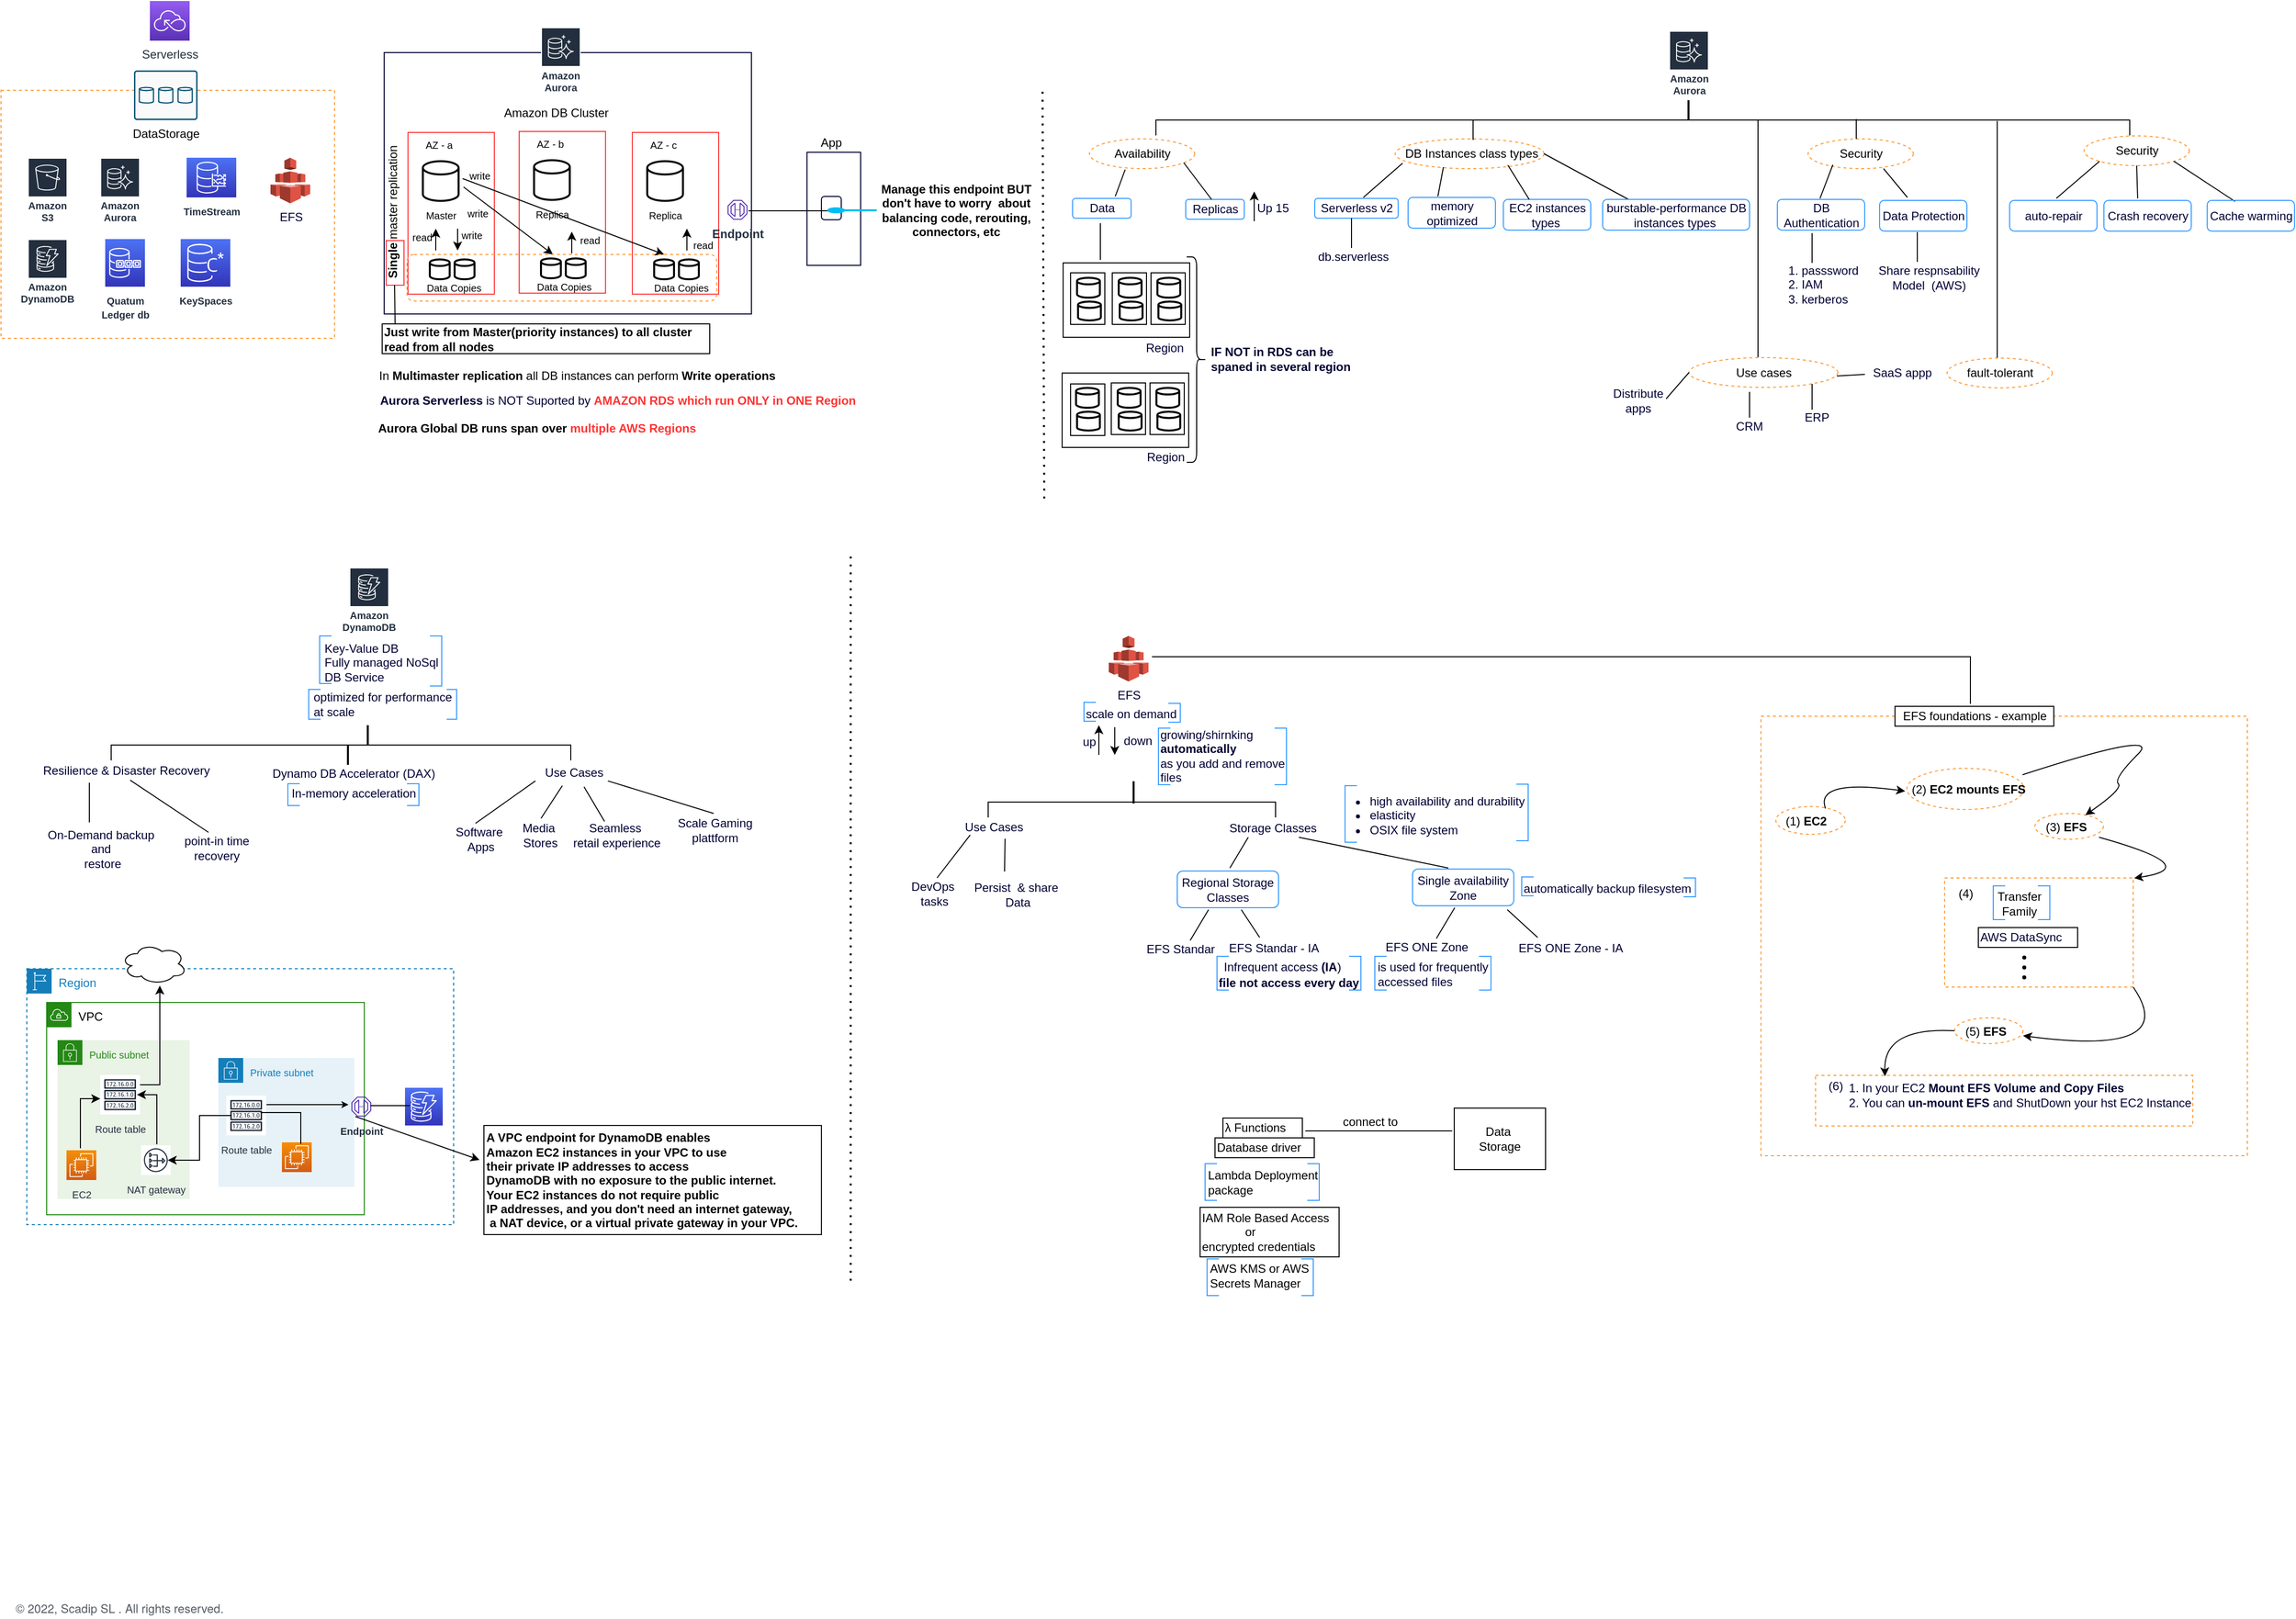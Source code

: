 <mxfile version="20.0.4" type="github">
  <diagram id="CyTpps-32Fh2xnvXaoju" name="Page-1">
    <mxGraphModel dx="1357" dy="660" grid="1" gridSize="10" guides="1" tooltips="1" connect="1" arrows="1" fold="1" page="1" pageScale="1" pageWidth="2336" pageHeight="1654" math="0" shadow="0">
      <root>
        <mxCell id="0" />
        <mxCell id="1" parent="0" />
        <mxCell id="9U-pNlhizZorTKri-BpP-4" value="&lt;font style=&quot;font-size: 10px;&quot;&gt;Public subnet&lt;/font&gt;" style="points=[[0,0],[0.25,0],[0.5,0],[0.75,0],[1,0],[1,0.25],[1,0.5],[1,0.75],[1,1],[0.75,1],[0.5,1],[0.25,1],[0,1],[0,0.75],[0,0.5],[0,0.25]];outlineConnect=0;gradientColor=none;html=1;whiteSpace=wrap;fontSize=12;fontStyle=0;container=1;pointerEvents=0;collapsible=0;recursiveResize=0;shape=mxgraph.aws4.group;grIcon=mxgraph.aws4.group_security_group;grStroke=0;strokeColor=#248814;fillColor=#E9F3E6;verticalAlign=top;align=left;spacingLeft=30;fontColor=#248814;dashed=0;" parent="1" vertex="1">
          <mxGeometry x="71" y="1057.5" width="133" height="160" as="geometry" />
        </mxCell>
        <mxCell id="9U-pNlhizZorTKri-BpP-14" value="" style="group" parent="9U-pNlhizZorTKri-BpP-4" vertex="1" connectable="0">
          <mxGeometry x="9" y="35" width="105" height="106" as="geometry" />
        </mxCell>
        <mxCell id="9U-pNlhizZorTKri-BpP-6" value="&lt;font style=&quot;font-size: 10px;&quot;&gt;EC2&lt;/font&gt;" style="sketch=0;points=[[0,0,0],[0.25,0,0],[0.5,0,0],[0.75,0,0],[1,0,0],[0,1,0],[0.25,1,0],[0.5,1,0],[0.75,1,0],[1,1,0],[0,0.25,0],[0,0.5,0],[0,0.75,0],[1,0.25,0],[1,0.5,0],[1,0.75,0]];outlineConnect=0;fontColor=#232F3E;gradientColor=#F78E04;gradientDirection=north;fillColor=#D05C17;strokeColor=#ffffff;dashed=0;verticalLabelPosition=bottom;verticalAlign=top;align=center;html=1;fontSize=12;fontStyle=0;aspect=fixed;shape=mxgraph.aws4.resourceIcon;resIcon=mxgraph.aws4.ec2;" parent="9U-pNlhizZorTKri-BpP-14" vertex="1">
          <mxGeometry y="76" width="30" height="30" as="geometry" />
        </mxCell>
        <mxCell id="9U-pNlhizZorTKri-BpP-8" value="&lt;font style=&quot;font-size: 10px;&quot;&gt;NAT gateway&lt;/font&gt;" style="sketch=0;outlineConnect=0;fontColor=#232F3E;gradientColor=none;strokeColor=#232F3E;fillColor=#ffffff;dashed=0;verticalLabelPosition=bottom;verticalAlign=top;align=center;html=1;fontSize=12;fontStyle=0;aspect=fixed;shape=mxgraph.aws4.resourceIcon;resIcon=mxgraph.aws4.nat_gateway;" parent="9U-pNlhizZorTKri-BpP-14" vertex="1">
          <mxGeometry x="75" y="71" width="30" height="30" as="geometry" />
        </mxCell>
        <mxCell id="9U-pNlhizZorTKri-BpP-9" value="&lt;font style=&quot;font-size: 10px;&quot;&gt;Route table&lt;/font&gt;" style="sketch=0;outlineConnect=0;fontColor=#232F3E;gradientColor=none;strokeColor=#232F3E;fillColor=#ffffff;dashed=0;verticalLabelPosition=bottom;verticalAlign=top;align=center;html=1;fontSize=12;fontStyle=0;aspect=fixed;shape=mxgraph.aws4.resourceIcon;resIcon=mxgraph.aws4.route_table;" parent="9U-pNlhizZorTKri-BpP-14" vertex="1">
          <mxGeometry x="34" width="40" height="40" as="geometry" />
        </mxCell>
        <mxCell id="9U-pNlhizZorTKri-BpP-22" value="" style="edgeStyle=segmentEdgeStyle;endArrow=classic;html=1;rounded=0;fontSize=10;fontColor=#000000;" parent="9U-pNlhizZorTKri-BpP-14" edge="1">
          <mxGeometry width="50" height="50" relative="1" as="geometry">
            <mxPoint x="14" y="74" as="sourcePoint" />
            <mxPoint x="34" y="24" as="targetPoint" />
            <Array as="points">
              <mxPoint x="14" y="74" />
              <mxPoint x="14" y="24" />
            </Array>
          </mxGeometry>
        </mxCell>
        <mxCell id="9U-pNlhizZorTKri-BpP-3" value="&lt;font color=&quot;#000000&quot;&gt;VPC&lt;/font&gt;" style="points=[[0,0],[0.25,0],[0.5,0],[0.75,0],[1,0],[1,0.25],[1,0.5],[1,0.75],[1,1],[0.75,1],[0.5,1],[0.25,1],[0,1],[0,0.75],[0,0.5],[0,0.25]];outlineConnect=0;gradientColor=none;html=1;whiteSpace=wrap;fontSize=12;fontStyle=0;container=1;pointerEvents=0;collapsible=0;recursiveResize=0;shape=mxgraph.aws4.group;grIcon=mxgraph.aws4.group_vpc;strokeColor=#248814;fillColor=none;verticalAlign=top;align=left;spacingLeft=30;fontColor=#AAB7B8;dashed=0;" parent="1" vertex="1">
          <mxGeometry x="60" y="1019.5" width="320" height="214" as="geometry" />
        </mxCell>
        <mxCell id="9U-pNlhizZorTKri-BpP-5" value="&lt;font style=&quot;font-size: 10px;&quot;&gt;Private subnet&lt;/font&gt;" style="points=[[0,0],[0.25,0],[0.5,0],[0.75,0],[1,0],[1,0.25],[1,0.5],[1,0.75],[1,1],[0.75,1],[0.5,1],[0.25,1],[0,1],[0,0.75],[0,0.5],[0,0.25]];outlineConnect=0;gradientColor=none;html=1;whiteSpace=wrap;fontSize=12;fontStyle=0;container=1;pointerEvents=0;collapsible=0;recursiveResize=0;shape=mxgraph.aws4.group;grIcon=mxgraph.aws4.group_security_group;grStroke=0;strokeColor=#147EBA;fillColor=#E6F2F8;verticalAlign=top;align=left;spacingLeft=30;fontColor=#147EBA;dashed=0;" parent="9U-pNlhizZorTKri-BpP-3" vertex="1">
          <mxGeometry x="173" y="56" width="137" height="130" as="geometry" />
        </mxCell>
        <mxCell id="9U-pNlhizZorTKri-BpP-7" value="" style="sketch=0;points=[[0,0,0],[0.25,0,0],[0.5,0,0],[0.75,0,0],[1,0,0],[0,1,0],[0.25,1,0],[0.5,1,0],[0.75,1,0],[1,1,0],[0,0.25,0],[0,0.5,0],[0,0.75,0],[1,0.25,0],[1,0.5,0],[1,0.75,0]];outlineConnect=0;fontColor=#232F3E;gradientColor=#F78E04;gradientDirection=north;fillColor=#D05C17;strokeColor=#ffffff;dashed=0;verticalLabelPosition=bottom;verticalAlign=top;align=center;html=1;fontSize=12;fontStyle=0;aspect=fixed;shape=mxgraph.aws4.resourceIcon;resIcon=mxgraph.aws4.ec2;" parent="9U-pNlhizZorTKri-BpP-5" vertex="1">
          <mxGeometry x="64" y="85" width="30" height="30" as="geometry" />
        </mxCell>
        <mxCell id="9U-pNlhizZorTKri-BpP-10" value="&lt;font style=&quot;font-size: 10px;&quot;&gt;Route table&lt;/font&gt;" style="sketch=0;outlineConnect=0;fontColor=#232F3E;gradientColor=none;strokeColor=#232F3E;fillColor=#ffffff;dashed=0;verticalLabelPosition=bottom;verticalAlign=top;align=center;html=1;fontSize=12;fontStyle=0;aspect=fixed;shape=mxgraph.aws4.resourceIcon;resIcon=mxgraph.aws4.route_table;" parent="9U-pNlhizZorTKri-BpP-5" vertex="1">
          <mxGeometry x="8" y="38" width="40" height="40" as="geometry" />
        </mxCell>
        <mxCell id="9U-pNlhizZorTKri-BpP-27" value="&lt;font size=&quot;1&quot; style=&quot;&quot;&gt;&lt;b&gt;Endpoint&lt;/b&gt;&lt;/font&gt;" style="sketch=0;outlineConnect=0;fontColor=#232F3E;gradientColor=none;fillColor=#4D27AA;strokeColor=none;dashed=0;verticalLabelPosition=bottom;verticalAlign=top;align=center;html=1;fontSize=12;fontStyle=0;aspect=fixed;pointerEvents=1;shape=mxgraph.aws4.endpoint;" parent="9U-pNlhizZorTKri-BpP-5" vertex="1">
          <mxGeometry x="134" y="39" width="20" height="20" as="geometry" />
        </mxCell>
        <mxCell id="9U-pNlhizZorTKri-BpP-28" value="" style="endArrow=classic;html=1;rounded=0;fontSize=10;fontColor=#000000;endSize=4;" parent="9U-pNlhizZorTKri-BpP-5" edge="1">
          <mxGeometry width="50" height="50" relative="1" as="geometry">
            <mxPoint x="48.5" y="47" as="sourcePoint" />
            <mxPoint x="131" y="47" as="targetPoint" />
          </mxGeometry>
        </mxCell>
        <mxCell id="9U-pNlhizZorTKri-BpP-26" value="" style="edgeStyle=elbowEdgeStyle;elbow=horizontal;endArrow=classic;html=1;rounded=0;fontSize=10;fontColor=#000000;" parent="9U-pNlhizZorTKri-BpP-3" edge="1">
          <mxGeometry width="50" height="50" relative="1" as="geometry">
            <mxPoint x="186" y="114" as="sourcePoint" />
            <mxPoint x="122" y="159" as="targetPoint" />
          </mxGeometry>
        </mxCell>
        <mxCell id="A6Y4VwrHQMCKhlMzKKBG-387" value="" style="rounded=0;whiteSpace=wrap;html=1;dashed=1;sketch=0;strokeColor=#FF9933;strokeWidth=1;fillColor=none;" parent="1" vertex="1">
          <mxGeometry x="1787" y="731" width="490" height="443" as="geometry" />
        </mxCell>
        <mxCell id="A6Y4VwrHQMCKhlMzKKBG-347" value="" style="group;strokeColor=#FF9933;dashed=1;container=0;" parent="1" vertex="1" connectable="0">
          <mxGeometry x="1972" y="894" width="190" height="110" as="geometry" />
        </mxCell>
        <mxCell id="A6Y4VwrHQMCKhlMzKKBG-87" value="" style="rounded=0;whiteSpace=wrap;html=1;fontSize=10;strokeColor=#000033;fillColor=none;" parent="1" vertex="1">
          <mxGeometry x="400" y="62" width="370" height="263.5" as="geometry" />
        </mxCell>
        <mxCell id="A6Y4VwrHQMCKhlMzKKBG-59" value="" style="rounded=0;whiteSpace=wrap;html=1;fontSize=10;strokeColor=#FF3333;fillColor=none;direction=south;" parent="1" vertex="1">
          <mxGeometry x="650" y="142.5" width="87" height="163" as="geometry" />
        </mxCell>
        <mxCell id="A6Y4VwrHQMCKhlMzKKBG-51" value="" style="rounded=0;whiteSpace=wrap;html=1;fontSize=10;strokeColor=#FF3333;fillColor=none;direction=south;" parent="1" vertex="1">
          <mxGeometry x="536" y="141.5" width="87" height="163" as="geometry" />
        </mxCell>
        <mxCell id="A6Y4VwrHQMCKhlMzKKBG-36" value="" style="rounded=0;whiteSpace=wrap;html=1;fontSize=10;strokeColor=#FF3333;fillColor=none;direction=south;" parent="1" vertex="1">
          <mxGeometry x="424" y="142.5" width="87" height="163" as="geometry" />
        </mxCell>
        <mxCell id="A6Y4VwrHQMCKhlMzKKBG-12" value="" style="rounded=0;whiteSpace=wrap;html=1;dashed=1;fillColor=none;strokeColor=#FF9933;" parent="1" vertex="1">
          <mxGeometry x="14" y="100" width="336" height="250" as="geometry" />
        </mxCell>
        <mxCell id="D9bkAr4RUW45dbeRzFOR-1" value="&lt;font style=&quot;font-size: 12px;&quot;&gt;Serverless&lt;/font&gt;" style="sketch=0;points=[[0,0,0],[0.25,0,0],[0.5,0,0],[0.75,0,0],[1,0,0],[0,1,0],[0.25,1,0],[0.5,1,0],[0.75,1,0],[1,1,0],[0,0.25,0],[0,0.5,0],[0,0.75,0],[1,0.25,0],[1,0.5,0],[1,0.75,0]];outlineConnect=0;fontColor=#232F3E;gradientColor=#945DF2;gradientDirection=north;fillColor=#5A30B5;strokeColor=#ffffff;dashed=0;verticalLabelPosition=bottom;verticalAlign=top;align=center;html=1;fontSize=12;fontStyle=0;aspect=fixed;shape=mxgraph.aws4.resourceIcon;resIcon=mxgraph.aws4.serverless;" parent="1" vertex="1">
          <mxGeometry x="164" y="10" width="40" height="40" as="geometry" />
        </mxCell>
        <mxCell id="D9bkAr4RUW45dbeRzFOR-4" value="DataStorage" style="sketch=0;points=[[0.015,0.015,0],[0.985,0.015,0],[0.985,0.985,0],[0.015,0.985,0],[0.25,0,0],[0.5,0,0],[0.75,0,0],[1,0.25,0],[1,0.5,0],[1,0.75,0],[0.75,1,0],[0.5,1,0],[0.25,1,0],[0,0.75,0],[0,0.5,0],[0,0.25,0]];verticalLabelPosition=bottom;html=1;verticalAlign=top;aspect=fixed;align=center;pointerEvents=1;shape=mxgraph.cisco19.rect;prIcon=storage;fillColor=#FAFAFA;strokeColor=#005073;fontSize=12;" parent="1" vertex="1">
          <mxGeometry x="148" y="80" width="64" height="50" as="geometry" />
        </mxCell>
        <mxCell id="A6Y4VwrHQMCKhlMzKKBG-1" value="Amazon S3" style="sketch=0;outlineConnect=0;fontColor=#232F3E;gradientColor=none;strokeColor=#ffffff;fillColor=#232F3E;dashed=0;verticalLabelPosition=middle;verticalAlign=bottom;align=center;html=1;whiteSpace=wrap;fontSize=10;fontStyle=1;spacing=3;shape=mxgraph.aws4.productIcon;prIcon=mxgraph.aws4.s3;" parent="1" vertex="1">
          <mxGeometry x="41" y="168" width="40" height="70" as="geometry" />
        </mxCell>
        <mxCell id="A6Y4VwrHQMCKhlMzKKBG-2" value="Amazon&#xa;Aurora" style="sketch=0;outlineConnect=0;fontColor=#232F3E;gradientColor=none;strokeColor=#ffffff;fillColor=#232F3E;dashed=0;verticalLabelPosition=middle;verticalAlign=bottom;align=center;html=1;whiteSpace=wrap;fontSize=10;fontStyle=1;spacing=3;shape=mxgraph.aws4.productIcon;prIcon=mxgraph.aws4.aurora;" parent="1" vertex="1">
          <mxGeometry x="114" y="168" width="40" height="70" as="geometry" />
        </mxCell>
        <mxCell id="A6Y4VwrHQMCKhlMzKKBG-3" value="Amazon DynamoDB" style="sketch=0;outlineConnect=0;fontColor=#232F3E;gradientColor=none;strokeColor=#ffffff;fillColor=#232F3E;dashed=0;verticalLabelPosition=middle;verticalAlign=bottom;align=center;html=1;whiteSpace=wrap;fontSize=10;fontStyle=1;spacing=3;shape=mxgraph.aws4.productIcon;prIcon=mxgraph.aws4.dynamodb;" parent="1" vertex="1">
          <mxGeometry x="41" y="250" width="40" height="70" as="geometry" />
        </mxCell>
        <mxCell id="A6Y4VwrHQMCKhlMzKKBG-4" value="&lt;font style=&quot;font-size: 10px;&quot;&gt;&lt;b&gt;TimeStream&lt;/b&gt;&lt;/font&gt;" style="sketch=0;points=[[0,0,0],[0.25,0,0],[0.5,0,0],[0.75,0,0],[1,0,0],[0,1,0],[0.25,1,0],[0.5,1,0],[0.75,1,0],[1,1,0],[0,0.25,0],[0,0.5,0],[0,0.75,0],[1,0.25,0],[1,0.5,0],[1,0.75,0]];outlineConnect=0;fontColor=#232F3E;gradientColor=#4D72F3;gradientDirection=north;fillColor=#3334B9;strokeColor=#ffffff;dashed=0;verticalLabelPosition=bottom;verticalAlign=top;align=center;html=1;fontSize=12;fontStyle=0;shape=mxgraph.aws4.resourceIcon;resIcon=mxgraph.aws4.timestream;" parent="1" vertex="1">
          <mxGeometry x="201" y="168" width="50" height="40" as="geometry" />
        </mxCell>
        <mxCell id="A6Y4VwrHQMCKhlMzKKBG-5" value="&lt;font style=&quot;font-size: 10px;&quot;&gt;&lt;b&gt;Quatum &lt;br&gt;Ledger db&lt;/b&gt;&lt;/font&gt;" style="sketch=0;points=[[0,0,0],[0.25,0,0],[0.5,0,0],[0.75,0,0],[1,0,0],[0,1,0],[0.25,1,0],[0.5,1,0],[0.75,1,0],[1,1,0],[0,0.25,0],[0,0.5,0],[0,0.75,0],[1,0.25,0],[1,0.5,0],[1,0.75,0]];outlineConnect=0;fontColor=#232F3E;gradientColor=#4D72F3;gradientDirection=north;fillColor=#3334B9;strokeColor=#ffffff;dashed=0;verticalLabelPosition=bottom;verticalAlign=top;align=center;html=1;fontSize=12;fontStyle=0;shape=mxgraph.aws4.resourceIcon;resIcon=mxgraph.aws4.quantum_ledger_database;" parent="1" vertex="1">
          <mxGeometry x="119" y="250" width="40" height="48" as="geometry" />
        </mxCell>
        <mxCell id="A6Y4VwrHQMCKhlMzKKBG-7" value="&lt;font style=&quot;font-size: 10px;&quot;&gt;&lt;b&gt;KeySpaces&lt;/b&gt;&lt;/font&gt;" style="sketch=0;points=[[0,0,0],[0.25,0,0],[0.5,0,0],[0.75,0,0],[1,0,0],[0,1,0],[0.25,1,0],[0.5,1,0],[0.75,1,0],[1,1,0],[0,0.25,0],[0,0.5,0],[0,0.75,0],[1,0.25,0],[1,0.5,0],[1,0.75,0]];outlineConnect=0;fontColor=#232F3E;gradientColor=#4D72F3;gradientDirection=north;fillColor=#3334B9;strokeColor=#ffffff;dashed=0;verticalLabelPosition=bottom;verticalAlign=top;align=center;html=1;fontSize=12;fontStyle=0;shape=mxgraph.aws4.resourceIcon;resIcon=mxgraph.aws4.keyspaces;" parent="1" vertex="1">
          <mxGeometry x="195" y="250" width="50" height="48" as="geometry" />
        </mxCell>
        <mxCell id="A6Y4VwrHQMCKhlMzKKBG-34" value="AZ - a" style="text;html=1;align=center;verticalAlign=middle;resizable=0;points=[];autosize=1;strokeColor=none;fillColor=none;fontSize=10;" parent="1" vertex="1">
          <mxGeometry x="435" y="144.5" width="40" height="20" as="geometry" />
        </mxCell>
        <mxCell id="A6Y4VwrHQMCKhlMzKKBG-35" value="Master" style="text;html=1;align=center;verticalAlign=middle;resizable=0;points=[];autosize=1;strokeColor=none;fillColor=none;fontSize=10;" parent="1" vertex="1">
          <mxGeometry x="432" y="215.5" width="50" height="20" as="geometry" />
        </mxCell>
        <mxCell id="A6Y4VwrHQMCKhlMzKKBG-37" value="" style="endArrow=classic;html=1;rounded=0;fontSize=10;" parent="1" edge="1">
          <mxGeometry width="50" height="50" relative="1" as="geometry">
            <mxPoint x="452" y="261.5" as="sourcePoint" />
            <mxPoint x="452" y="239.5" as="targetPoint" />
          </mxGeometry>
        </mxCell>
        <mxCell id="A6Y4VwrHQMCKhlMzKKBG-38" value="" style="endArrow=classic;html=1;rounded=0;fontSize=10;strokeWidth=1;" parent="1" edge="1">
          <mxGeometry width="50" height="50" relative="1" as="geometry">
            <mxPoint x="474" y="239.5" as="sourcePoint" />
            <mxPoint x="474" y="261.5" as="targetPoint" />
          </mxGeometry>
        </mxCell>
        <mxCell id="A6Y4VwrHQMCKhlMzKKBG-39" value="" style="strokeWidth=2;html=1;shape=mxgraph.flowchart.database;whiteSpace=wrap;fontSize=10;fillColor=none;" parent="1" vertex="1">
          <mxGeometry x="439" y="171.5" width="36" height="40" as="geometry" />
        </mxCell>
        <mxCell id="A6Y4VwrHQMCKhlMzKKBG-41" value="" style="strokeWidth=2;html=1;shape=mxgraph.flowchart.database;whiteSpace=wrap;fontSize=10;fillColor=none;" parent="1" vertex="1">
          <mxGeometry x="446" y="270.5" width="20" height="20" as="geometry" />
        </mxCell>
        <mxCell id="A6Y4VwrHQMCKhlMzKKBG-42" value="" style="strokeWidth=2;html=1;shape=mxgraph.flowchart.database;whiteSpace=wrap;fontSize=10;fillColor=none;" parent="1" vertex="1">
          <mxGeometry x="471" y="270.5" width="20" height="20" as="geometry" />
        </mxCell>
        <mxCell id="A6Y4VwrHQMCKhlMzKKBG-43" value="read" style="text;html=1;align=center;verticalAlign=middle;resizable=0;points=[];autosize=1;strokeColor=none;fillColor=none;fontSize=10;" parent="1" vertex="1">
          <mxGeometry x="418" y="237.5" width="40" height="20" as="geometry" />
        </mxCell>
        <mxCell id="A6Y4VwrHQMCKhlMzKKBG-44" value="write" style="text;html=1;align=center;verticalAlign=middle;resizable=0;points=[];autosize=1;strokeColor=none;fillColor=none;fontSize=10;" parent="1" vertex="1">
          <mxGeometry x="468" y="235.5" width="40" height="20" as="geometry" />
        </mxCell>
        <mxCell id="A6Y4VwrHQMCKhlMzKKBG-45" value="AZ - b" style="text;html=1;align=center;verticalAlign=middle;resizable=0;points=[];autosize=1;strokeColor=none;fillColor=none;fontSize=10;" parent="1" vertex="1">
          <mxGeometry x="547" y="143.5" width="40" height="20" as="geometry" />
        </mxCell>
        <mxCell id="A6Y4VwrHQMCKhlMzKKBG-46" value="" style="strokeWidth=2;html=1;shape=mxgraph.flowchart.database;whiteSpace=wrap;fontSize=10;fillColor=none;" parent="1" vertex="1">
          <mxGeometry x="551" y="170.5" width="36" height="40" as="geometry" />
        </mxCell>
        <mxCell id="A6Y4VwrHQMCKhlMzKKBG-48" value="Replica" style="text;html=1;align=center;verticalAlign=middle;resizable=0;points=[];autosize=1;strokeColor=none;fillColor=none;fontSize=10;" parent="1" vertex="1">
          <mxGeometry x="544" y="214.5" width="50" height="20" as="geometry" />
        </mxCell>
        <mxCell id="A6Y4VwrHQMCKhlMzKKBG-49" value="" style="strokeWidth=2;html=1;shape=mxgraph.flowchart.database;whiteSpace=wrap;fontSize=10;fillColor=none;" parent="1" vertex="1">
          <mxGeometry x="558" y="269.5" width="20" height="20" as="geometry" />
        </mxCell>
        <mxCell id="A6Y4VwrHQMCKhlMzKKBG-50" value="" style="strokeWidth=2;html=1;shape=mxgraph.flowchart.database;whiteSpace=wrap;fontSize=10;fillColor=none;" parent="1" vertex="1">
          <mxGeometry x="583" y="269.5" width="20" height="20" as="geometry" />
        </mxCell>
        <mxCell id="A6Y4VwrHQMCKhlMzKKBG-54" value="" style="strokeWidth=2;html=1;shape=mxgraph.flowchart.database;whiteSpace=wrap;fontSize=10;fillColor=none;" parent="1" vertex="1">
          <mxGeometry x="697" y="270.5" width="20" height="20" as="geometry" />
        </mxCell>
        <mxCell id="A6Y4VwrHQMCKhlMzKKBG-55" value="" style="strokeWidth=2;html=1;shape=mxgraph.flowchart.database;whiteSpace=wrap;fontSize=10;fillColor=none;" parent="1" vertex="1">
          <mxGeometry x="672" y="270.5" width="20" height="20" as="geometry" />
        </mxCell>
        <mxCell id="A6Y4VwrHQMCKhlMzKKBG-56" value="read" style="text;html=1;align=center;verticalAlign=middle;resizable=0;points=[];autosize=1;strokeColor=none;fillColor=none;fontSize=10;" parent="1" vertex="1">
          <mxGeometry x="701" y="245.5" width="40" height="20" as="geometry" />
        </mxCell>
        <mxCell id="A6Y4VwrHQMCKhlMzKKBG-57" value="" style="strokeWidth=2;html=1;shape=mxgraph.flowchart.database;whiteSpace=wrap;fontSize=10;fillColor=none;" parent="1" vertex="1">
          <mxGeometry x="665" y="171.5" width="36" height="40" as="geometry" />
        </mxCell>
        <mxCell id="A6Y4VwrHQMCKhlMzKKBG-58" value="AZ - c" style="text;html=1;align=center;verticalAlign=middle;resizable=0;points=[];autosize=1;strokeColor=none;fillColor=none;fontSize=10;" parent="1" vertex="1">
          <mxGeometry x="661" y="144.5" width="40" height="20" as="geometry" />
        </mxCell>
        <mxCell id="A6Y4VwrHQMCKhlMzKKBG-60" value="Replica" style="text;html=1;align=center;verticalAlign=middle;resizable=0;points=[];autosize=1;strokeColor=none;fillColor=none;fontSize=10;" parent="1" vertex="1">
          <mxGeometry x="658" y="215.5" width="50" height="20" as="geometry" />
        </mxCell>
        <mxCell id="A6Y4VwrHQMCKhlMzKKBG-62" value="read" style="text;html=1;align=center;verticalAlign=middle;resizable=0;points=[];autosize=1;strokeColor=none;fillColor=none;fontSize=10;" parent="1" vertex="1">
          <mxGeometry x="587" y="240.5" width="40" height="20" as="geometry" />
        </mxCell>
        <mxCell id="A6Y4VwrHQMCKhlMzKKBG-73" value="" style="endArrow=classic;html=1;rounded=0;fontSize=10;" parent="1" edge="1">
          <mxGeometry width="50" height="50" relative="1" as="geometry">
            <mxPoint x="589" y="264.5" as="sourcePoint" />
            <mxPoint x="589" y="242.5" as="targetPoint" />
          </mxGeometry>
        </mxCell>
        <mxCell id="A6Y4VwrHQMCKhlMzKKBG-74" value="" style="endArrow=classic;html=1;rounded=0;fontSize=10;" parent="1" edge="1">
          <mxGeometry width="50" height="50" relative="1" as="geometry">
            <mxPoint x="705" y="261.5" as="sourcePoint" />
            <mxPoint x="705" y="239.5" as="targetPoint" />
          </mxGeometry>
        </mxCell>
        <mxCell id="A6Y4VwrHQMCKhlMzKKBG-77" value="" style="endArrow=classic;html=1;rounded=0;fontSize=10;strokeWidth=1;exitX=1;exitY=0.5;exitDx=0;exitDy=0;exitPerimeter=0;" parent="1" edge="1">
          <mxGeometry width="50" height="50" relative="1" as="geometry">
            <mxPoint x="480" y="197.5" as="sourcePoint" />
            <mxPoint x="570" y="265.5" as="targetPoint" />
          </mxGeometry>
        </mxCell>
        <mxCell id="A6Y4VwrHQMCKhlMzKKBG-78" value="" style="endArrow=classic;html=1;rounded=0;fontSize=10;strokeWidth=1;" parent="1" edge="1">
          <mxGeometry width="50" height="50" relative="1" as="geometry">
            <mxPoint x="479" y="189" as="sourcePoint" />
            <mxPoint x="682" y="265.5" as="targetPoint" />
          </mxGeometry>
        </mxCell>
        <mxCell id="A6Y4VwrHQMCKhlMzKKBG-81" value="&lt;font style=&quot;font-size: 12px;&quot;&gt;Amazon DB Cluster&lt;/font&gt;" style="text;html=1;align=center;verticalAlign=middle;resizable=0;points=[];autosize=1;strokeColor=none;fillColor=none;fontSize=10;" parent="1" vertex="1">
          <mxGeometry x="513" y="112.5" width="120" height="20" as="geometry" />
        </mxCell>
        <mxCell id="A6Y4VwrHQMCKhlMzKKBG-83" value="" style="rounded=1;whiteSpace=wrap;html=1;fontSize=12;strokeColor=#FF9933;fillColor=none;dashed=1;" parent="1" vertex="1">
          <mxGeometry x="423" y="265.5" width="312" height="47" as="geometry" />
        </mxCell>
        <mxCell id="A6Y4VwrHQMCKhlMzKKBG-84" value="Data Copies" style="text;html=1;align=center;verticalAlign=middle;resizable=0;points=[];autosize=1;strokeColor=none;fillColor=none;fontSize=10;" parent="1" vertex="1">
          <mxGeometry x="435" y="288.5" width="70" height="20" as="geometry" />
        </mxCell>
        <mxCell id="A6Y4VwrHQMCKhlMzKKBG-85" value="Data Copies" style="text;html=1;align=center;verticalAlign=middle;resizable=0;points=[];autosize=1;strokeColor=none;fillColor=none;fontSize=10;" parent="1" vertex="1">
          <mxGeometry x="546" y="287.5" width="70" height="20" as="geometry" />
        </mxCell>
        <mxCell id="A6Y4VwrHQMCKhlMzKKBG-86" value="Data Copies" style="text;html=1;align=center;verticalAlign=middle;resizable=0;points=[];autosize=1;strokeColor=none;fillColor=none;fontSize=10;" parent="1" vertex="1">
          <mxGeometry x="664" y="288.5" width="70" height="20" as="geometry" />
        </mxCell>
        <mxCell id="A6Y4VwrHQMCKhlMzKKBG-31" value="Amazon&#xa;Aurora" style="sketch=0;outlineConnect=0;fontColor=#232F3E;gradientColor=none;strokeColor=#ffffff;fillColor=#232F3E;dashed=0;verticalLabelPosition=middle;verticalAlign=bottom;align=center;html=1;whiteSpace=wrap;fontSize=10;fontStyle=1;spacing=3;shape=mxgraph.aws4.productIcon;prIcon=mxgraph.aws4.aurora;" parent="1" vertex="1">
          <mxGeometry x="558" y="36.5" width="40" height="70" as="geometry" />
        </mxCell>
        <mxCell id="A6Y4VwrHQMCKhlMzKKBG-88" value="&lt;font style=&quot;font-size: 12px;&quot;&gt;&lt;b&gt;Single&lt;/b&gt; master replication&lt;/font&gt;" style="text;html=1;align=center;verticalAlign=middle;resizable=0;points=[];autosize=1;strokeColor=none;fillColor=none;fontSize=10;rotation=270;" parent="1" vertex="1">
          <mxGeometry x="334" y="213" width="150" height="20" as="geometry" />
        </mxCell>
        <mxCell id="A6Y4VwrHQMCKhlMzKKBG-89" value="write" style="text;html=1;align=center;verticalAlign=middle;resizable=0;points=[];autosize=1;strokeColor=none;fillColor=none;fontSize=10;" parent="1" vertex="1">
          <mxGeometry x="476" y="175.5" width="40" height="20" as="geometry" />
        </mxCell>
        <mxCell id="A6Y4VwrHQMCKhlMzKKBG-90" value="write" style="text;html=1;align=center;verticalAlign=middle;resizable=0;points=[];autosize=1;strokeColor=none;fillColor=none;fontSize=10;" parent="1" vertex="1">
          <mxGeometry x="474" y="213.5" width="40" height="20" as="geometry" />
        </mxCell>
        <mxCell id="A6Y4VwrHQMCKhlMzKKBG-92" value="&lt;font style=&quot;font-size: 12px;&quot;&gt;&lt;b&gt;Endpoint&lt;/b&gt;&lt;/font&gt;" style="sketch=0;outlineConnect=0;fontColor=#232F3E;gradientColor=none;fillColor=#4D27AA;strokeColor=none;dashed=0;verticalLabelPosition=bottom;verticalAlign=top;align=center;html=1;fontSize=12;fontStyle=0;aspect=fixed;pointerEvents=1;shape=mxgraph.aws4.endpoint;" parent="1" vertex="1">
          <mxGeometry x="746" y="210.5" width="20" height="20" as="geometry" />
        </mxCell>
        <mxCell id="A6Y4VwrHQMCKhlMzKKBG-93" value="" style="endArrow=none;html=1;rounded=0;fontSize=12;strokeWidth=1;" parent="1" edge="1">
          <mxGeometry width="50" height="50" relative="1" as="geometry">
            <mxPoint x="767" y="221.5" as="sourcePoint" />
            <mxPoint x="847" y="221.5" as="targetPoint" />
          </mxGeometry>
        </mxCell>
        <mxCell id="A6Y4VwrHQMCKhlMzKKBG-94" value="" style="rounded=0;whiteSpace=wrap;html=1;fontSize=12;strokeColor=#000033;fillColor=none;" parent="1" vertex="1">
          <mxGeometry x="826" y="162.5" width="54" height="114" as="geometry" />
        </mxCell>
        <mxCell id="A6Y4VwrHQMCKhlMzKKBG-95" value="App" style="text;html=1;align=center;verticalAlign=middle;resizable=0;points=[];autosize=1;strokeColor=none;fillColor=none;fontSize=12;" parent="1" vertex="1">
          <mxGeometry x="829.5" y="142.5" width="40" height="20" as="geometry" />
        </mxCell>
        <mxCell id="A6Y4VwrHQMCKhlMzKKBG-96" value="" style="rounded=1;whiteSpace=wrap;html=1;fontSize=12;strokeColor=#000033;fillColor=none;" parent="1" vertex="1">
          <mxGeometry x="840.5" y="207" width="20" height="23.5" as="geometry" />
        </mxCell>
        <mxCell id="A6Y4VwrHQMCKhlMzKKBG-97" value="" style="verticalLabelPosition=bottom;html=1;verticalAlign=top;align=center;strokeColor=none;fillColor=#00BEF2;shape=mxgraph.azure.service_endpoint;fontSize=12;strokeWidth=0;" parent="1" vertex="1">
          <mxGeometry x="846" y="217.5" width="50" height="6.5" as="geometry" />
        </mxCell>
        <mxCell id="A6Y4VwrHQMCKhlMzKKBG-98" value="&lt;b&gt;Manage this endpoint BUT&lt;br&gt;don&#39;t have to worry&amp;nbsp; about &lt;br&gt;balancing code, rerouting,&lt;br&gt;&amp;nbsp;connectors, etc&amp;nbsp;&lt;/b&gt;" style="text;html=1;align=center;verticalAlign=middle;resizable=0;points=[];autosize=1;strokeColor=none;fillColor=none;fontSize=12;" parent="1" vertex="1">
          <mxGeometry x="891" y="190.5" width="170" height="60" as="geometry" />
        </mxCell>
        <mxCell id="A6Y4VwrHQMCKhlMzKKBG-99" value="Just write from Master(priority instances) to all cluster&lt;br&gt;&lt;div style=&quot;&quot;&gt;&lt;span style=&quot;background-color: initial;&quot;&gt;read from all nodes&lt;/span&gt;&lt;/div&gt;" style="text;html=1;align=left;verticalAlign=middle;resizable=0;points=[];autosize=1;strokeColor=default;fillColor=none;fontSize=12;fontStyle=1" parent="1" vertex="1">
          <mxGeometry x="398" y="335.5" width="330" height="30" as="geometry" />
        </mxCell>
        <mxCell id="A6Y4VwrHQMCKhlMzKKBG-100" value="In &lt;b&gt;Multimaster replication&lt;/b&gt; all DB instances can perform &lt;b&gt;Write operations&lt;/b&gt;" style="text;html=1;align=left;verticalAlign=middle;resizable=0;points=[];autosize=1;strokeColor=none;fillColor=none;fontSize=12;" parent="1" vertex="1">
          <mxGeometry x="393" y="377.5" width="410" height="20" as="geometry" />
        </mxCell>
        <mxCell id="A6Y4VwrHQMCKhlMzKKBG-101" value="" style="rounded=0;whiteSpace=wrap;html=1;fontSize=12;strokeColor=#FF3333;strokeWidth=1;fillColor=none;" parent="1" vertex="1">
          <mxGeometry x="402" y="251.5" width="18" height="45" as="geometry" />
        </mxCell>
        <mxCell id="A6Y4VwrHQMCKhlMzKKBG-102" value="" style="endArrow=none;html=1;rounded=0;fontSize=12;strokeWidth=1;" parent="1" edge="1">
          <mxGeometry width="50" height="50" relative="1" as="geometry">
            <mxPoint x="411" y="335.5" as="sourcePoint" />
            <mxPoint x="410.5" y="296.5" as="targetPoint" />
          </mxGeometry>
        </mxCell>
        <mxCell id="A6Y4VwrHQMCKhlMzKKBG-103" value="&lt;b&gt;Aurora Global DB runs span over &lt;font color=&quot;#ff3333&quot;&gt;multiple&lt;/font&gt; &lt;font color=&quot;#ff3333&quot;&gt;AWS Regions&lt;/font&gt;&lt;/b&gt;" style="text;html=1;align=left;verticalAlign=middle;resizable=0;points=[];autosize=1;strokeColor=none;fillColor=none;fontSize=12;" parent="1" vertex="1">
          <mxGeometry x="392" y="430.5" width="340" height="20" as="geometry" />
        </mxCell>
        <mxCell id="A6Y4VwrHQMCKhlMzKKBG-104" value="&lt;font color=&quot;#000033&quot;&gt;&lt;b&gt;Aurora Serverless&lt;/b&gt; is NOT Suported by &lt;/font&gt;&lt;b style=&quot;&quot;&gt;AMAZON RDS which run ONLY in ONE Region&lt;/b&gt;" style="text;html=1;align=left;verticalAlign=middle;resizable=0;points=[];autosize=1;strokeColor=none;fillColor=none;fontSize=12;fontColor=#FF3333;" parent="1" vertex="1">
          <mxGeometry x="393.5" y="402.5" width="490" height="20" as="geometry" />
        </mxCell>
        <mxCell id="A6Y4VwrHQMCKhlMzKKBG-105" value="Amazon&#xa;Aurora" style="sketch=0;outlineConnect=0;fontColor=#232F3E;gradientColor=none;strokeColor=#ffffff;fillColor=#232F3E;dashed=0;verticalLabelPosition=middle;verticalAlign=bottom;align=center;html=1;whiteSpace=wrap;fontSize=10;fontStyle=1;spacing=3;shape=mxgraph.aws4.productIcon;prIcon=mxgraph.aws4.aurora;" parent="1" vertex="1">
          <mxGeometry x="1694.5" y="40" width="40" height="70" as="geometry" />
        </mxCell>
        <mxCell id="A6Y4VwrHQMCKhlMzKKBG-106" value="" style="shape=partialRectangle;whiteSpace=wrap;html=1;bottom=1;right=1;left=1;top=0;fillColor=none;routingCenterX=-0.5;rotation=-180;direction=east;" parent="1" vertex="1">
          <mxGeometry x="1177.5" y="130" width="981" height="15" as="geometry" />
        </mxCell>
        <mxCell id="A6Y4VwrHQMCKhlMzKKBG-107" value="" style="line;strokeWidth=2;direction=south;html=1;" parent="1" vertex="1">
          <mxGeometry x="1713.5" y="110" width="1" height="20" as="geometry" />
        </mxCell>
        <mxCell id="A6Y4VwrHQMCKhlMzKKBG-108" value="Availability" style="ellipse;whiteSpace=wrap;html=1;dashed=1;strokeColor=#FF9933;fillColor=none;" parent="1" vertex="1">
          <mxGeometry x="1110.5" y="149" width="106" height="30" as="geometry" />
        </mxCell>
        <mxCell id="A6Y4VwrHQMCKhlMzKKBG-109" value="&lt;font color=&quot;#000033&quot;&gt;Data&lt;/font&gt;" style="rounded=1;whiteSpace=wrap;html=1;fontSize=12;fontColor=#FF3333;strokeColor=#3399FF;strokeWidth=1;fillColor=none;" parent="1" vertex="1">
          <mxGeometry x="1093.5" y="209" width="59" height="20" as="geometry" />
        </mxCell>
        <mxCell id="A6Y4VwrHQMCKhlMzKKBG-112" value="&lt;font color=&quot;#000033&quot;&gt;Replicas&lt;/font&gt;" style="rounded=1;whiteSpace=wrap;html=1;fontSize=12;fontColor=#FF3333;strokeColor=#3399FF;strokeWidth=1;fillColor=none;" parent="1" vertex="1">
          <mxGeometry x="1207.5" y="210" width="59" height="20" as="geometry" />
        </mxCell>
        <mxCell id="A6Y4VwrHQMCKhlMzKKBG-114" value="" style="rounded=0;whiteSpace=wrap;html=1;fontSize=12;fontColor=#000033;strokeColor=default;strokeWidth=1;fillColor=none;" parent="1" vertex="1">
          <mxGeometry x="1084" y="274" width="127.5" height="75" as="geometry" />
        </mxCell>
        <mxCell id="A6Y4VwrHQMCKhlMzKKBG-127" value="" style="rounded=0;whiteSpace=wrap;html=1;fontSize=12;fontColor=#000033;strokeColor=default;strokeWidth=1;fillColor=none;" parent="1" vertex="1">
          <mxGeometry x="1091.5" y="284" width="34.5" height="52" as="geometry" />
        </mxCell>
        <mxCell id="A6Y4VwrHQMCKhlMzKKBG-128" value="" style="strokeWidth=2;html=1;shape=mxgraph.flowchart.database;whiteSpace=wrap;fontSize=12;fontColor=#000033;fillColor=none;" parent="1" vertex="1">
          <mxGeometry x="1098" y="289" width="23" height="20" as="geometry" />
        </mxCell>
        <mxCell id="A6Y4VwrHQMCKhlMzKKBG-129" value="" style="strokeWidth=2;html=1;shape=mxgraph.flowchart.database;whiteSpace=wrap;fontSize=12;fontColor=#000033;fillColor=none;" parent="1" vertex="1">
          <mxGeometry x="1099" y="313" width="23" height="19" as="geometry" />
        </mxCell>
        <mxCell id="A6Y4VwrHQMCKhlMzKKBG-130" value="" style="rounded=0;whiteSpace=wrap;html=1;fontSize=12;fontColor=#000033;strokeColor=default;strokeWidth=1;fillColor=none;" parent="1" vertex="1">
          <mxGeometry x="1133.5" y="284" width="34.5" height="52" as="geometry" />
        </mxCell>
        <mxCell id="A6Y4VwrHQMCKhlMzKKBG-131" value="" style="strokeWidth=2;html=1;shape=mxgraph.flowchart.database;whiteSpace=wrap;fontSize=12;fontColor=#000033;fillColor=none;" parent="1" vertex="1">
          <mxGeometry x="1140" y="289" width="23" height="20" as="geometry" />
        </mxCell>
        <mxCell id="A6Y4VwrHQMCKhlMzKKBG-132" value="" style="strokeWidth=2;html=1;shape=mxgraph.flowchart.database;whiteSpace=wrap;fontSize=12;fontColor=#000033;fillColor=none;" parent="1" vertex="1">
          <mxGeometry x="1141" y="313" width="23" height="19" as="geometry" />
        </mxCell>
        <mxCell id="A6Y4VwrHQMCKhlMzKKBG-133" value="" style="rounded=0;whiteSpace=wrap;html=1;fontSize=12;fontColor=#000033;strokeColor=default;strokeWidth=1;fillColor=none;" parent="1" vertex="1">
          <mxGeometry x="1172.5" y="284" width="34.5" height="52" as="geometry" />
        </mxCell>
        <mxCell id="A6Y4VwrHQMCKhlMzKKBG-134" value="" style="strokeWidth=2;html=1;shape=mxgraph.flowchart.database;whiteSpace=wrap;fontSize=12;fontColor=#000033;fillColor=none;" parent="1" vertex="1">
          <mxGeometry x="1179" y="289" width="23" height="20" as="geometry" />
        </mxCell>
        <mxCell id="A6Y4VwrHQMCKhlMzKKBG-135" value="" style="strokeWidth=2;html=1;shape=mxgraph.flowchart.database;whiteSpace=wrap;fontSize=12;fontColor=#000033;fillColor=none;" parent="1" vertex="1">
          <mxGeometry x="1180" y="313" width="23" height="19" as="geometry" />
        </mxCell>
        <mxCell id="A6Y4VwrHQMCKhlMzKKBG-138" value="" style="rounded=0;whiteSpace=wrap;html=1;fontSize=12;fontColor=#000033;strokeColor=default;strokeWidth=1;fillColor=none;" parent="1" vertex="1">
          <mxGeometry x="1083" y="385" width="127.5" height="75" as="geometry" />
        </mxCell>
        <mxCell id="A6Y4VwrHQMCKhlMzKKBG-139" value="" style="rounded=0;whiteSpace=wrap;html=1;fontSize=12;fontColor=#000033;strokeColor=default;strokeWidth=1;fillColor=none;" parent="1" vertex="1">
          <mxGeometry x="1091.5" y="396" width="34.5" height="52" as="geometry" />
        </mxCell>
        <mxCell id="A6Y4VwrHQMCKhlMzKKBG-140" value="" style="strokeWidth=2;html=1;shape=mxgraph.flowchart.database;whiteSpace=wrap;fontSize=12;fontColor=#000033;fillColor=none;" parent="1" vertex="1">
          <mxGeometry x="1097" y="400" width="23" height="20" as="geometry" />
        </mxCell>
        <mxCell id="A6Y4VwrHQMCKhlMzKKBG-141" value="" style="strokeWidth=2;html=1;shape=mxgraph.flowchart.database;whiteSpace=wrap;fontSize=12;fontColor=#000033;fillColor=none;" parent="1" vertex="1">
          <mxGeometry x="1098" y="424" width="23" height="19" as="geometry" />
        </mxCell>
        <mxCell id="A6Y4VwrHQMCKhlMzKKBG-142" value="" style="rounded=0;whiteSpace=wrap;html=1;fontSize=12;fontColor=#000033;strokeColor=default;strokeWidth=1;fillColor=none;" parent="1" vertex="1">
          <mxGeometry x="1132.5" y="395" width="34.5" height="52" as="geometry" />
        </mxCell>
        <mxCell id="A6Y4VwrHQMCKhlMzKKBG-143" value="" style="strokeWidth=2;html=1;shape=mxgraph.flowchart.database;whiteSpace=wrap;fontSize=12;fontColor=#000033;fillColor=none;" parent="1" vertex="1">
          <mxGeometry x="1139" y="400" width="23" height="20" as="geometry" />
        </mxCell>
        <mxCell id="A6Y4VwrHQMCKhlMzKKBG-144" value="" style="strokeWidth=2;html=1;shape=mxgraph.flowchart.database;whiteSpace=wrap;fontSize=12;fontColor=#000033;fillColor=none;" parent="1" vertex="1">
          <mxGeometry x="1140" y="424" width="23" height="19" as="geometry" />
        </mxCell>
        <mxCell id="A6Y4VwrHQMCKhlMzKKBG-145" value="" style="rounded=0;whiteSpace=wrap;html=1;fontSize=12;fontColor=#000033;strokeColor=default;strokeWidth=1;fillColor=none;" parent="1" vertex="1">
          <mxGeometry x="1171.5" y="395" width="34.5" height="52" as="geometry" />
        </mxCell>
        <mxCell id="A6Y4VwrHQMCKhlMzKKBG-146" value="" style="strokeWidth=2;html=1;shape=mxgraph.flowchart.database;whiteSpace=wrap;fontSize=12;fontColor=#000033;fillColor=none;" parent="1" vertex="1">
          <mxGeometry x="1178" y="400" width="23" height="20" as="geometry" />
        </mxCell>
        <mxCell id="A6Y4VwrHQMCKhlMzKKBG-147" value="" style="strokeWidth=2;html=1;shape=mxgraph.flowchart.database;whiteSpace=wrap;fontSize=12;fontColor=#000033;fillColor=none;" parent="1" vertex="1">
          <mxGeometry x="1179" y="424" width="23" height="19" as="geometry" />
        </mxCell>
        <mxCell id="A6Y4VwrHQMCKhlMzKKBG-148" value="Region" style="text;html=1;align=center;verticalAlign=middle;resizable=0;points=[];autosize=1;strokeColor=none;fillColor=none;fontSize=12;fontColor=#000033;" parent="1" vertex="1">
          <mxGeometry x="1160.75" y="349.5" width="50" height="20" as="geometry" />
        </mxCell>
        <mxCell id="A6Y4VwrHQMCKhlMzKKBG-149" value="Region" style="text;html=1;align=center;verticalAlign=middle;resizable=0;points=[];autosize=1;strokeColor=none;fillColor=none;fontSize=12;fontColor=#000033;" parent="1" vertex="1">
          <mxGeometry x="1161.5" y="460" width="50" height="20" as="geometry" />
        </mxCell>
        <mxCell id="A6Y4VwrHQMCKhlMzKKBG-150" value="" style="shape=curlyBracket;whiteSpace=wrap;html=1;rounded=1;flipH=1;fontSize=12;fontColor=#000033;strokeColor=default;strokeWidth=1;fillColor=none;" parent="1" vertex="1">
          <mxGeometry x="1208.5" y="268" width="20" height="207" as="geometry" />
        </mxCell>
        <mxCell id="A6Y4VwrHQMCKhlMzKKBG-151" value="IF NOT in RDS can be &lt;br&gt;spaned in several region" style="text;html=1;align=left;verticalAlign=middle;resizable=0;points=[];autosize=1;strokeColor=none;fillColor=none;fontSize=12;fontColor=#000033;fontStyle=1" parent="1" vertex="1">
          <mxGeometry x="1230.5" y="356" width="160" height="30" as="geometry" />
        </mxCell>
        <mxCell id="A6Y4VwrHQMCKhlMzKKBG-153" value="" style="endArrow=none;html=1;rounded=0;fontSize=12;fontColor=#000033;strokeWidth=1;" parent="1" edge="1">
          <mxGeometry width="50" height="50" relative="1" as="geometry">
            <mxPoint x="1121.5" y="271" as="sourcePoint" />
            <mxPoint x="1121.5" y="234" as="targetPoint" />
          </mxGeometry>
        </mxCell>
        <mxCell id="A6Y4VwrHQMCKhlMzKKBG-155" value="" style="endArrow=none;html=1;rounded=0;fontSize=12;fontColor=#000033;strokeWidth=1;" parent="1" edge="1">
          <mxGeometry width="50" height="50" relative="1" as="geometry">
            <mxPoint x="1136.5" y="207" as="sourcePoint" />
            <mxPoint x="1146.5" y="180" as="targetPoint" />
          </mxGeometry>
        </mxCell>
        <mxCell id="A6Y4VwrHQMCKhlMzKKBG-156" value="" style="endArrow=none;html=1;rounded=0;fontSize=12;fontColor=#000033;strokeWidth=1;" parent="1" edge="1">
          <mxGeometry width="50" height="50" relative="1" as="geometry">
            <mxPoint x="1233.5" y="210" as="sourcePoint" />
            <mxPoint x="1205.5" y="173" as="targetPoint" />
          </mxGeometry>
        </mxCell>
        <mxCell id="A6Y4VwrHQMCKhlMzKKBG-158" value="" style="endArrow=classic;html=1;rounded=0;fontSize=12;fontColor=#000033;strokeWidth=1;" parent="1" edge="1">
          <mxGeometry width="50" height="50" relative="1" as="geometry">
            <mxPoint x="1276.5" y="232" as="sourcePoint" />
            <mxPoint x="1276.5" y="202" as="targetPoint" />
          </mxGeometry>
        </mxCell>
        <mxCell id="A6Y4VwrHQMCKhlMzKKBG-159" value="Up 15" style="text;html=1;align=center;verticalAlign=middle;resizable=0;points=[];autosize=1;strokeColor=none;fillColor=none;fontSize=12;fontColor=#000033;" parent="1" vertex="1">
          <mxGeometry x="1269.5" y="209" width="50" height="20" as="geometry" />
        </mxCell>
        <mxCell id="A6Y4VwrHQMCKhlMzKKBG-160" value="&amp;nbsp;DB Instances class types" style="ellipse;whiteSpace=wrap;html=1;dashed=1;strokeColor=#FF9933;fillColor=none;align=center;" parent="1" vertex="1">
          <mxGeometry x="1418.5" y="149" width="150" height="30" as="geometry" />
        </mxCell>
        <mxCell id="A6Y4VwrHQMCKhlMzKKBG-162" value="&lt;font color=&quot;#000033&quot;&gt;Serverless v2&lt;/font&gt;" style="rounded=1;whiteSpace=wrap;html=1;fontSize=12;fontColor=#FF3333;strokeColor=#3399FF;strokeWidth=1;fillColor=none;" parent="1" vertex="1">
          <mxGeometry x="1337.5" y="209" width="84" height="20" as="geometry" />
        </mxCell>
        <mxCell id="A6Y4VwrHQMCKhlMzKKBG-164" value="" style="endArrow=none;html=1;rounded=0;fontSize=12;fontColor=#000033;strokeWidth=1;entryX=0.05;entryY=0.815;entryDx=0;entryDy=0;entryPerimeter=0;" parent="1" target="A6Y4VwrHQMCKhlMzKKBG-160" edge="1">
          <mxGeometry width="50" height="50" relative="1" as="geometry">
            <mxPoint x="1386.5" y="208" as="sourcePoint" />
            <mxPoint x="1396.5" y="181" as="targetPoint" />
          </mxGeometry>
        </mxCell>
        <mxCell id="A6Y4VwrHQMCKhlMzKKBG-165" value="" style="endArrow=none;html=1;rounded=0;fontSize=12;fontColor=#000033;strokeWidth=1;" parent="1" edge="1">
          <mxGeometry width="50" height="50" relative="1" as="geometry">
            <mxPoint x="1374.5" y="259" as="sourcePoint" />
            <mxPoint x="1374.5" y="229" as="targetPoint" />
          </mxGeometry>
        </mxCell>
        <mxCell id="A6Y4VwrHQMCKhlMzKKBG-166" value="db.serverless" style="text;html=1;align=center;verticalAlign=middle;resizable=0;points=[];autosize=1;strokeColor=none;fillColor=none;fontSize=12;fontColor=#000033;" parent="1" vertex="1">
          <mxGeometry x="1330.5" y="258" width="90" height="20" as="geometry" />
        </mxCell>
        <mxCell id="A6Y4VwrHQMCKhlMzKKBG-167" value="&lt;font color=&quot;#000033&quot;&gt;memory optimized&lt;/font&gt;" style="rounded=1;whiteSpace=wrap;html=1;fontSize=12;fontColor=#FF3333;strokeColor=#3399FF;strokeWidth=1;fillColor=none;" parent="1" vertex="1">
          <mxGeometry x="1431.5" y="208" width="88" height="31" as="geometry" />
        </mxCell>
        <mxCell id="A6Y4VwrHQMCKhlMzKKBG-168" value="" style="endArrow=none;html=1;rounded=0;fontSize=12;fontColor=#000033;strokeWidth=1;entryX=0.324;entryY=0.949;entryDx=0;entryDy=0;entryPerimeter=0;" parent="1" target="A6Y4VwrHQMCKhlMzKKBG-160" edge="1">
          <mxGeometry width="50" height="50" relative="1" as="geometry">
            <mxPoint x="1461.5" y="207" as="sourcePoint" />
            <mxPoint x="1461.5" y="187" as="targetPoint" />
          </mxGeometry>
        </mxCell>
        <mxCell id="A6Y4VwrHQMCKhlMzKKBG-169" value="&lt;font color=&quot;#000033&quot;&gt;EC2 instances types&amp;nbsp;&lt;/font&gt;" style="rounded=1;whiteSpace=wrap;html=1;fontSize=12;fontColor=#FF3333;strokeColor=#3399FF;strokeWidth=1;fillColor=none;" parent="1" vertex="1">
          <mxGeometry x="1527.5" y="210" width="88" height="31" as="geometry" />
        </mxCell>
        <mxCell id="A6Y4VwrHQMCKhlMzKKBG-170" value="" style="endArrow=none;html=1;rounded=0;fontSize=12;fontColor=#000033;strokeWidth=1;entryX=0.757;entryY=0.882;entryDx=0;entryDy=0;entryPerimeter=0;" parent="1" target="A6Y4VwrHQMCKhlMzKKBG-160" edge="1">
          <mxGeometry width="50" height="50" relative="1" as="geometry">
            <mxPoint x="1553.5" y="210" as="sourcePoint" />
            <mxPoint x="1534.5" y="189" as="targetPoint" />
          </mxGeometry>
        </mxCell>
        <mxCell id="A6Y4VwrHQMCKhlMzKKBG-171" value="" style="endArrow=none;html=1;rounded=0;fontSize=12;fontColor=#000033;strokeWidth=1;entryX=1;entryY=0.5;entryDx=0;entryDy=0;" parent="1" target="A6Y4VwrHQMCKhlMzKKBG-160" edge="1">
          <mxGeometry width="50" height="50" relative="1" as="geometry">
            <mxPoint x="1653.5" y="210" as="sourcePoint" />
            <mxPoint x="1605.533" y="177.607" as="targetPoint" />
          </mxGeometry>
        </mxCell>
        <mxCell id="A6Y4VwrHQMCKhlMzKKBG-172" value="&lt;font color=&quot;#000033&quot;&gt;burstable-performance DB instances types&amp;nbsp;&lt;/font&gt;" style="rounded=1;whiteSpace=wrap;html=1;fontSize=12;fontColor=#FF3333;strokeColor=#3399FF;strokeWidth=1;fillColor=none;" parent="1" vertex="1">
          <mxGeometry x="1627.5" y="210" width="148" height="31" as="geometry" />
        </mxCell>
        <mxCell id="A6Y4VwrHQMCKhlMzKKBG-173" value="Security" style="ellipse;whiteSpace=wrap;html=1;dashed=1;strokeColor=#FF9933;fillColor=none;" parent="1" vertex="1">
          <mxGeometry x="1834.5" y="149" width="106" height="30" as="geometry" />
        </mxCell>
        <mxCell id="A6Y4VwrHQMCKhlMzKKBG-174" value="&lt;font color=&quot;#000033&quot;&gt;DB Authentication&lt;/font&gt;" style="rounded=1;whiteSpace=wrap;html=1;fontSize=12;fontColor=#FF3333;strokeColor=#3399FF;strokeWidth=1;fillColor=none;" parent="1" vertex="1">
          <mxGeometry x="1803.5" y="210" width="88" height="31" as="geometry" />
        </mxCell>
        <mxCell id="A6Y4VwrHQMCKhlMzKKBG-175" value="&lt;font color=&quot;#000033&quot;&gt;Data Protection&lt;/font&gt;" style="rounded=1;whiteSpace=wrap;html=1;fontSize=12;fontColor=#FF3333;strokeColor=#3399FF;strokeWidth=1;fillColor=none;" parent="1" vertex="1">
          <mxGeometry x="1906.5" y="211" width="88" height="31" as="geometry" />
        </mxCell>
        <mxCell id="A6Y4VwrHQMCKhlMzKKBG-176" value="" style="endArrow=none;html=1;rounded=0;fontSize=12;fontColor=#000033;strokeWidth=1;entryX=0.235;entryY=0.87;entryDx=0;entryDy=0;entryPerimeter=0;" parent="1" target="A6Y4VwrHQMCKhlMzKKBG-173" edge="1">
          <mxGeometry width="50" height="50" relative="1" as="geometry">
            <mxPoint x="1846.5" y="209" as="sourcePoint" />
            <mxPoint x="1856.5" y="182" as="targetPoint" />
          </mxGeometry>
        </mxCell>
        <mxCell id="A6Y4VwrHQMCKhlMzKKBG-177" value="" style="endArrow=none;html=1;rounded=0;fontSize=12;fontColor=#000033;strokeWidth=1;" parent="1" edge="1">
          <mxGeometry width="50" height="50" relative="1" as="geometry">
            <mxPoint x="1934.5" y="208" as="sourcePoint" />
            <mxPoint x="1910.5" y="179" as="targetPoint" />
          </mxGeometry>
        </mxCell>
        <mxCell id="A6Y4VwrHQMCKhlMzKKBG-178" value="" style="endArrow=none;html=1;rounded=0;fontSize=12;fontColor=#000033;strokeWidth=1;" parent="1" edge="1">
          <mxGeometry width="50" height="50" relative="1" as="geometry">
            <mxPoint x="1838.5" y="274" as="sourcePoint" />
            <mxPoint x="1838.5" y="244" as="targetPoint" />
          </mxGeometry>
        </mxCell>
        <mxCell id="A6Y4VwrHQMCKhlMzKKBG-179" value="&lt;ol&gt;&lt;li&gt;passsword&lt;/li&gt;&lt;li&gt;IAM&lt;/li&gt;&lt;li&gt;kerberos&lt;/li&gt;&lt;/ol&gt;" style="text;html=1;align=left;verticalAlign=middle;resizable=0;points=[];autosize=1;strokeColor=none;fillColor=none;fontSize=12;fontColor=#000033;" parent="1" vertex="1">
          <mxGeometry x="1785.5" y="261" width="110" height="70" as="geometry" />
        </mxCell>
        <mxCell id="A6Y4VwrHQMCKhlMzKKBG-180" value="" style="endArrow=none;html=1;rounded=0;fontSize=12;fontColor=#000033;strokeWidth=1;" parent="1" edge="1">
          <mxGeometry width="50" height="50" relative="1" as="geometry">
            <mxPoint x="1944.5" y="273" as="sourcePoint" />
            <mxPoint x="1944.5" y="243" as="targetPoint" />
          </mxGeometry>
        </mxCell>
        <mxCell id="A6Y4VwrHQMCKhlMzKKBG-181" value="Share respnsability &lt;br&gt;Model&amp;nbsp; (AWS)" style="text;html=1;align=center;verticalAlign=middle;resizable=0;points=[];autosize=1;strokeColor=none;fillColor=none;fontSize=12;fontColor=#000033;" parent="1" vertex="1">
          <mxGeometry x="1895.5" y="274" width="120" height="30" as="geometry" />
        </mxCell>
        <mxCell id="A6Y4VwrHQMCKhlMzKKBG-187" value="Security" style="ellipse;whiteSpace=wrap;html=1;dashed=1;strokeColor=#FF9933;fillColor=none;" parent="1" vertex="1">
          <mxGeometry x="2112.5" y="146" width="106" height="30" as="geometry" />
        </mxCell>
        <mxCell id="A6Y4VwrHQMCKhlMzKKBG-188" value="&lt;font color=&quot;#000033&quot;&gt;auto-repair&lt;/font&gt;" style="rounded=1;whiteSpace=wrap;html=1;fontSize=12;fontColor=#FF3333;strokeColor=#3399FF;strokeWidth=1;fillColor=none;" parent="1" vertex="1">
          <mxGeometry x="2037.5" y="211" width="88" height="31" as="geometry" />
        </mxCell>
        <mxCell id="A6Y4VwrHQMCKhlMzKKBG-189" value="&lt;font color=&quot;#000033&quot;&gt;Crash recovery&lt;/font&gt;" style="rounded=1;whiteSpace=wrap;html=1;fontSize=12;fontColor=#FF3333;strokeColor=#3399FF;strokeWidth=1;fillColor=none;" parent="1" vertex="1">
          <mxGeometry x="2132.5" y="211" width="88" height="31" as="geometry" />
        </mxCell>
        <mxCell id="A6Y4VwrHQMCKhlMzKKBG-190" value="" style="endArrow=none;html=1;rounded=0;fontSize=12;fontColor=#000033;strokeWidth=1;entryX=0;entryY=1;entryDx=0;entryDy=0;" parent="1" target="A6Y4VwrHQMCKhlMzKKBG-187" edge="1">
          <mxGeometry width="50" height="50" relative="1" as="geometry">
            <mxPoint x="2084.5" y="209" as="sourcePoint" />
            <mxPoint x="2087.5" y="199" as="targetPoint" />
          </mxGeometry>
        </mxCell>
        <mxCell id="A6Y4VwrHQMCKhlMzKKBG-191" value="" style="endArrow=none;html=1;rounded=0;fontSize=12;fontColor=#000033;strokeWidth=1;entryX=0.5;entryY=1;entryDx=0;entryDy=0;" parent="1" target="A6Y4VwrHQMCKhlMzKKBG-187" edge="1">
          <mxGeometry width="50" height="50" relative="1" as="geometry">
            <mxPoint x="2166.5" y="209" as="sourcePoint" />
            <mxPoint x="2148.5" y="198" as="targetPoint" />
          </mxGeometry>
        </mxCell>
        <mxCell id="A6Y4VwrHQMCKhlMzKKBG-192" value="" style="endArrow=none;html=1;rounded=0;fontSize=12;fontColor=#000033;strokeWidth=1;entryX=1;entryY=1;entryDx=0;entryDy=0;" parent="1" target="A6Y4VwrHQMCKhlMzKKBG-187" edge="1">
          <mxGeometry width="50" height="50" relative="1" as="geometry">
            <mxPoint x="2264.5" y="212" as="sourcePoint" />
            <mxPoint x="2258.5" y="200" as="targetPoint" />
          </mxGeometry>
        </mxCell>
        <mxCell id="A6Y4VwrHQMCKhlMzKKBG-193" value="&lt;font color=&quot;#000033&quot;&gt;Cache warming&lt;/font&gt;" style="rounded=1;whiteSpace=wrap;html=1;fontSize=12;fontColor=#FF3333;strokeColor=#3399FF;strokeWidth=1;fillColor=none;" parent="1" vertex="1">
          <mxGeometry x="2236.5" y="211" width="88" height="31" as="geometry" />
        </mxCell>
        <mxCell id="A6Y4VwrHQMCKhlMzKKBG-197" value="" style="line;strokeWidth=1;direction=south;html=1;" parent="1" vertex="1">
          <mxGeometry x="1882.5" y="129" width="1" height="20" as="geometry" />
        </mxCell>
        <mxCell id="A6Y4VwrHQMCKhlMzKKBG-198" value="" style="line;strokeWidth=1;direction=south;html=1;" parent="1" vertex="1">
          <mxGeometry x="1496.5" y="130" width="1" height="20" as="geometry" />
        </mxCell>
        <mxCell id="A6Y4VwrHQMCKhlMzKKBG-200" value="Use cases" style="ellipse;whiteSpace=wrap;html=1;dashed=1;strokeColor=#FF9933;fillColor=none;align=center;" parent="1" vertex="1">
          <mxGeometry x="1714.5" y="369.5" width="150" height="30" as="geometry" />
        </mxCell>
        <mxCell id="A6Y4VwrHQMCKhlMzKKBG-202" value="Distribute &lt;br&gt;apps" style="text;html=1;align=center;verticalAlign=middle;resizable=0;points=[];autosize=1;strokeColor=none;fillColor=none;fontSize=12;fontColor=#000033;" parent="1" vertex="1">
          <mxGeometry x="1627.5" y="398" width="70" height="30" as="geometry" />
        </mxCell>
        <mxCell id="A6Y4VwrHQMCKhlMzKKBG-203" value="CRM" style="text;html=1;align=center;verticalAlign=middle;resizable=0;points=[];autosize=1;strokeColor=none;fillColor=none;fontSize=12;fontColor=#000033;" parent="1" vertex="1">
          <mxGeometry x="1754.5" y="429" width="40" height="20" as="geometry" />
        </mxCell>
        <mxCell id="A6Y4VwrHQMCKhlMzKKBG-204" value="ERP" style="text;html=1;align=center;verticalAlign=middle;resizable=0;points=[];autosize=1;strokeColor=none;fillColor=none;fontSize=12;fontColor=#000033;" parent="1" vertex="1">
          <mxGeometry x="1822.5" y="420" width="40" height="20" as="geometry" />
        </mxCell>
        <mxCell id="A6Y4VwrHQMCKhlMzKKBG-205" value="SaaS appp" style="text;html=1;align=center;verticalAlign=middle;resizable=0;points=[];autosize=1;strokeColor=none;fillColor=none;fontSize=12;fontColor=#000033;" parent="1" vertex="1">
          <mxGeometry x="1893.5" y="375" width="70" height="20" as="geometry" />
        </mxCell>
        <mxCell id="A6Y4VwrHQMCKhlMzKKBG-206" value="" style="endArrow=none;html=1;rounded=0;fontSize=12;fontColor=#000033;strokeWidth=1;entryX=0;entryY=0.5;entryDx=0;entryDy=0;" parent="1" target="A6Y4VwrHQMCKhlMzKKBG-200" edge="1">
          <mxGeometry width="50" height="50" relative="1" as="geometry">
            <mxPoint x="1691.5" y="411" as="sourcePoint" />
            <mxPoint x="1691.5" y="381" as="targetPoint" />
          </mxGeometry>
        </mxCell>
        <mxCell id="A6Y4VwrHQMCKhlMzKKBG-207" value="" style="endArrow=none;html=1;rounded=0;fontSize=12;fontColor=#000033;strokeWidth=1;" parent="1" edge="1">
          <mxGeometry width="50" height="50" relative="1" as="geometry">
            <mxPoint x="1775.5" y="430" as="sourcePoint" />
            <mxPoint x="1775.5" y="404" as="targetPoint" />
          </mxGeometry>
        </mxCell>
        <mxCell id="A6Y4VwrHQMCKhlMzKKBG-208" value="" style="endArrow=none;html=1;rounded=0;fontSize=12;fontColor=#000033;strokeWidth=1;" parent="1" edge="1">
          <mxGeometry width="50" height="50" relative="1" as="geometry">
            <mxPoint x="1838.5" y="422" as="sourcePoint" />
            <mxPoint x="1838.5" y="396" as="targetPoint" />
          </mxGeometry>
        </mxCell>
        <mxCell id="A6Y4VwrHQMCKhlMzKKBG-209" value="" style="endArrow=none;html=1;rounded=0;fontSize=12;fontColor=#000033;strokeWidth=1;entryX=-0.025;entryY=0.568;entryDx=0;entryDy=0;entryPerimeter=0;" parent="1" target="A6Y4VwrHQMCKhlMzKKBG-205" edge="1">
          <mxGeometry width="50" height="50" relative="1" as="geometry">
            <mxPoint x="1863.5" y="388" as="sourcePoint" />
            <mxPoint x="1886.5" y="361.5" as="targetPoint" />
          </mxGeometry>
        </mxCell>
        <mxCell id="A6Y4VwrHQMCKhlMzKKBG-211" value="" style="line;strokeWidth=1;direction=south;html=1;" parent="1" vertex="1">
          <mxGeometry x="1783.5" y="130" width="1" height="239" as="geometry" />
        </mxCell>
        <mxCell id="A6Y4VwrHQMCKhlMzKKBG-212" value="" style="line;strokeWidth=1;direction=south;html=1;" parent="1" vertex="1">
          <mxGeometry x="2024.5" y="131" width="1" height="239" as="geometry" />
        </mxCell>
        <mxCell id="A6Y4VwrHQMCKhlMzKKBG-213" value="fault-tolerant" style="ellipse;whiteSpace=wrap;html=1;dashed=1;strokeColor=#FF9933;fillColor=none;" parent="1" vertex="1">
          <mxGeometry x="1974.5" y="370" width="106" height="30" as="geometry" />
        </mxCell>
        <mxCell id="A6Y4VwrHQMCKhlMzKKBG-214" value="" style="endArrow=none;dashed=1;html=1;dashPattern=1 3;strokeWidth=2;rounded=0;fontColor=#FF3333;" parent="1" edge="1">
          <mxGeometry width="50" height="50" relative="1" as="geometry">
            <mxPoint x="1065" y="511.5" as="sourcePoint" />
            <mxPoint x="1063.234" y="96.5" as="targetPoint" />
          </mxGeometry>
        </mxCell>
        <mxCell id="A6Y4VwrHQMCKhlMzKKBG-216" value="Amazon DynamoDB" style="sketch=0;outlineConnect=0;fontColor=#232F3E;gradientColor=none;strokeColor=#ffffff;fillColor=#232F3E;dashed=0;verticalLabelPosition=middle;verticalAlign=bottom;align=center;html=1;whiteSpace=wrap;fontSize=10;fontStyle=1;spacing=3;shape=mxgraph.aws4.productIcon;prIcon=mxgraph.aws4.dynamodb;" parent="1" vertex="1">
          <mxGeometry x="365" y="581" width="40" height="70" as="geometry" />
        </mxCell>
        <mxCell id="A6Y4VwrHQMCKhlMzKKBG-217" value="" style="strokeWidth=1;html=1;shape=mxgraph.flowchart.annotation_1;align=left;pointerEvents=1;fontColor=#000033;fillColor=none;strokeColor=#3399FF;" parent="1" vertex="1">
          <mxGeometry x="335" y="650" width="12" height="48" as="geometry" />
        </mxCell>
        <mxCell id="A6Y4VwrHQMCKhlMzKKBG-218" value="" style="strokeWidth=1;html=1;shape=mxgraph.flowchart.annotation_1;align=left;pointerEvents=1;fontColor=#000033;fillColor=none;direction=west;strokeColor=#3399FF;" parent="1" vertex="1">
          <mxGeometry x="446" y="650" width="12" height="50.5" as="geometry" />
        </mxCell>
        <mxCell id="A6Y4VwrHQMCKhlMzKKBG-219" value="Key-Value DB&lt;br&gt;Fully managed NoSql&lt;br&gt;DB Service" style="text;html=1;align=left;verticalAlign=middle;resizable=0;points=[];autosize=1;strokeColor=none;fillColor=none;fontSize=12;fontColor=#000033;" parent="1" vertex="1">
          <mxGeometry x="338" y="652" width="130" height="50" as="geometry" />
        </mxCell>
        <mxCell id="A6Y4VwrHQMCKhlMzKKBG-220" value="optimized for performance &lt;br&gt;at scale" style="text;html=1;align=left;verticalAlign=middle;resizable=0;points=[];autosize=1;strokeColor=none;fillColor=none;fontSize=12;fontColor=#000033;" parent="1" vertex="1">
          <mxGeometry x="327" y="704" width="150" height="30" as="geometry" />
        </mxCell>
        <mxCell id="A6Y4VwrHQMCKhlMzKKBG-221" value="" style="strokeWidth=1;html=1;shape=mxgraph.flowchart.annotation_1;align=left;pointerEvents=1;fontColor=#000033;fillColor=none;strokeColor=#3399FF;" parent="1" vertex="1">
          <mxGeometry x="324" y="704" width="12" height="30" as="geometry" />
        </mxCell>
        <mxCell id="A6Y4VwrHQMCKhlMzKKBG-222" value="" style="strokeWidth=1;html=1;shape=mxgraph.flowchart.annotation_1;align=left;pointerEvents=1;fontColor=#000033;fillColor=none;direction=west;strokeColor=#3399FF;" parent="1" vertex="1">
          <mxGeometry x="463" y="704" width="10" height="30" as="geometry" />
        </mxCell>
        <mxCell id="A6Y4VwrHQMCKhlMzKKBG-224" value="EFS" style="outlineConnect=0;dashed=0;verticalLabelPosition=bottom;verticalAlign=top;align=center;html=1;shape=mxgraph.aws3.efs;fillColor=#E05243;gradientColor=none;fontSize=12;fontColor=#000033;strokeColor=#3399FF;strokeWidth=1;" parent="1" vertex="1">
          <mxGeometry x="285.5" y="168" width="40" height="46" as="geometry" />
        </mxCell>
        <mxCell id="A6Y4VwrHQMCKhlMzKKBG-225" value="" style="shape=partialRectangle;whiteSpace=wrap;html=1;bottom=1;right=1;left=1;top=0;fillColor=none;routingCenterX=-0.5;rotation=-180;direction=east;" parent="1" vertex="1">
          <mxGeometry x="125" y="760" width="463" height="15" as="geometry" />
        </mxCell>
        <mxCell id="A6Y4VwrHQMCKhlMzKKBG-226" value="" style="line;strokeWidth=2;direction=south;html=1;" parent="1" vertex="1">
          <mxGeometry x="383" y="740" width="1" height="20" as="geometry" />
        </mxCell>
        <mxCell id="A6Y4VwrHQMCKhlMzKKBG-227" value="Resilience &amp;amp; Disaster Recovery" style="text;html=1;align=center;verticalAlign=middle;resizable=0;points=[];autosize=1;strokeColor=none;fillColor=none;fontSize=12;fontColor=#000033;" parent="1" vertex="1">
          <mxGeometry x="50" y="776" width="180" height="20" as="geometry" />
        </mxCell>
        <mxCell id="A6Y4VwrHQMCKhlMzKKBG-229" value="" style="endArrow=none;html=1;rounded=0;fontSize=12;fontColor=#000033;strokeWidth=1;" parent="1" edge="1">
          <mxGeometry width="50" height="50" relative="1" as="geometry">
            <mxPoint x="103" y="838" as="sourcePoint" />
            <mxPoint x="103" y="798" as="targetPoint" />
          </mxGeometry>
        </mxCell>
        <mxCell id="A6Y4VwrHQMCKhlMzKKBG-230" value="On-Demand backup&amp;nbsp;&lt;br&gt;and&amp;nbsp;&lt;br&gt;restore" style="text;html=1;align=center;verticalAlign=middle;resizable=0;points=[];autosize=1;strokeColor=none;fillColor=none;fontSize=12;fontColor=#000033;" parent="1" vertex="1">
          <mxGeometry x="51" y="840" width="130" height="50" as="geometry" />
        </mxCell>
        <mxCell id="A6Y4VwrHQMCKhlMzKKBG-231" value="" style="endArrow=none;html=1;rounded=0;fontSize=12;fontColor=#000033;strokeWidth=1;entryX=0.523;entryY=0.973;entryDx=0;entryDy=0;entryPerimeter=0;" parent="1" target="A6Y4VwrHQMCKhlMzKKBG-227" edge="1">
          <mxGeometry width="50" height="50" relative="1" as="geometry">
            <mxPoint x="223" y="848" as="sourcePoint" />
            <mxPoint x="223" y="808" as="targetPoint" />
          </mxGeometry>
        </mxCell>
        <mxCell id="A6Y4VwrHQMCKhlMzKKBG-232" value="point-in time &lt;br&gt;recovery" style="text;html=1;align=center;verticalAlign=middle;resizable=0;points=[];autosize=1;strokeColor=none;fillColor=none;fontSize=12;fontColor=#000033;" parent="1" vertex="1">
          <mxGeometry x="191" y="849" width="80" height="30" as="geometry" />
        </mxCell>
        <mxCell id="A6Y4VwrHQMCKhlMzKKBG-233" value="" style="line;strokeWidth=2;direction=south;html=1;" parent="1" vertex="1">
          <mxGeometry x="363" y="760" width="1" height="20" as="geometry" />
        </mxCell>
        <mxCell id="A6Y4VwrHQMCKhlMzKKBG-234" value="Dynamo DB Accelerator (DAX)" style="text;html=1;align=center;verticalAlign=middle;resizable=0;points=[];autosize=1;strokeColor=none;fillColor=none;fontSize=12;fontColor=#000033;" parent="1" vertex="1">
          <mxGeometry x="279" y="779" width="180" height="20" as="geometry" />
        </mxCell>
        <mxCell id="A6Y4VwrHQMCKhlMzKKBG-235" value="" style="strokeWidth=1;html=1;shape=mxgraph.flowchart.annotation_1;align=left;pointerEvents=1;fontColor=#000033;fillColor=none;strokeColor=#3399FF;" parent="1" vertex="1">
          <mxGeometry x="303" y="799" width="12" height="22" as="geometry" />
        </mxCell>
        <mxCell id="A6Y4VwrHQMCKhlMzKKBG-236" value="" style="strokeWidth=1;html=1;shape=mxgraph.flowchart.annotation_1;align=left;pointerEvents=1;fontColor=#000033;fillColor=none;direction=west;strokeColor=#3399FF;" parent="1" vertex="1">
          <mxGeometry x="423" y="799" width="12" height="22" as="geometry" />
        </mxCell>
        <mxCell id="A6Y4VwrHQMCKhlMzKKBG-237" value="In-memory acceleration" style="text;html=1;align=center;verticalAlign=middle;resizable=0;points=[];autosize=1;strokeColor=none;fillColor=none;fontSize=12;fontColor=#000033;" parent="1" vertex="1">
          <mxGeometry x="299" y="799" width="140" height="20" as="geometry" />
        </mxCell>
        <mxCell id="A6Y4VwrHQMCKhlMzKKBG-238" value="Use Cases" style="text;html=1;align=center;verticalAlign=middle;resizable=0;points=[];autosize=1;strokeColor=none;fillColor=none;fontSize=12;fontColor=#000033;" parent="1" vertex="1">
          <mxGeometry x="556" y="778" width="70" height="20" as="geometry" />
        </mxCell>
        <mxCell id="A6Y4VwrHQMCKhlMzKKBG-239" value="Software&amp;nbsp;&lt;br&gt;Apps" style="text;html=1;align=center;verticalAlign=middle;resizable=0;points=[];autosize=1;strokeColor=none;fillColor=none;fontSize=12;fontColor=#000033;" parent="1" vertex="1">
          <mxGeometry x="462" y="840" width="70" height="30" as="geometry" />
        </mxCell>
        <mxCell id="A6Y4VwrHQMCKhlMzKKBG-240" value="Media&amp;nbsp;&lt;br&gt;Stores" style="text;html=1;align=center;verticalAlign=middle;resizable=0;points=[];autosize=1;strokeColor=none;fillColor=none;fontSize=12;fontColor=#000033;" parent="1" vertex="1">
          <mxGeometry x="532" y="836" width="50" height="30" as="geometry" />
        </mxCell>
        <mxCell id="A6Y4VwrHQMCKhlMzKKBG-241" value="Seamless&amp;nbsp;&lt;br&gt;retail experience" style="text;html=1;align=center;verticalAlign=middle;resizable=0;points=[];autosize=1;strokeColor=none;fillColor=none;fontSize=12;fontColor=#000033;" parent="1" vertex="1">
          <mxGeometry x="584" y="836" width="100" height="30" as="geometry" />
        </mxCell>
        <mxCell id="A6Y4VwrHQMCKhlMzKKBG-242" value="Scale Gaming &lt;br&gt;plattform" style="text;html=1;align=center;verticalAlign=middle;resizable=0;points=[];autosize=1;strokeColor=none;fillColor=none;fontSize=12;fontColor=#000033;" parent="1" vertex="1">
          <mxGeometry x="688" y="831" width="90" height="30" as="geometry" />
        </mxCell>
        <mxCell id="A6Y4VwrHQMCKhlMzKKBG-243" value="" style="endArrow=none;html=1;rounded=0;fontSize=12;fontColor=#000033;strokeWidth=1;entryX=-0.052;entryY=0.909;entryDx=0;entryDy=0;entryPerimeter=0;" parent="1" target="A6Y4VwrHQMCKhlMzKKBG-238" edge="1">
          <mxGeometry width="50" height="50" relative="1" as="geometry">
            <mxPoint x="492" y="839" as="sourcePoint" />
            <mxPoint x="492" y="799" as="targetPoint" />
          </mxGeometry>
        </mxCell>
        <mxCell id="A6Y4VwrHQMCKhlMzKKBG-244" value="" style="endArrow=none;html=1;rounded=0;fontSize=12;fontColor=#000033;strokeWidth=1;" parent="1" edge="1">
          <mxGeometry width="50" height="50" relative="1" as="geometry">
            <mxPoint x="558" y="834" as="sourcePoint" />
            <mxPoint x="579.488" y="801" as="targetPoint" />
          </mxGeometry>
        </mxCell>
        <mxCell id="A6Y4VwrHQMCKhlMzKKBG-245" value="" style="endArrow=none;html=1;rounded=0;fontSize=12;fontColor=#000033;strokeWidth=1;entryX=0.648;entryY=1.209;entryDx=0;entryDy=0;entryPerimeter=0;" parent="1" target="A6Y4VwrHQMCKhlMzKKBG-238" edge="1">
          <mxGeometry width="50" height="50" relative="1" as="geometry">
            <mxPoint x="622" y="837" as="sourcePoint" />
            <mxPoint x="622" y="797" as="targetPoint" />
          </mxGeometry>
        </mxCell>
        <mxCell id="A6Y4VwrHQMCKhlMzKKBG-246" value="" style="endArrow=none;html=1;rounded=0;fontSize=12;fontColor=#000033;strokeWidth=1;entryX=0.991;entryY=0.909;entryDx=0;entryDy=0;entryPerimeter=0;" parent="1" target="A6Y4VwrHQMCKhlMzKKBG-238" edge="1">
          <mxGeometry width="50" height="50" relative="1" as="geometry">
            <mxPoint x="732" y="829" as="sourcePoint" />
            <mxPoint x="732" y="789" as="targetPoint" />
          </mxGeometry>
        </mxCell>
        <mxCell id="A6Y4VwrHQMCKhlMzKKBG-248" value="EFS" style="outlineConnect=0;dashed=0;verticalLabelPosition=bottom;verticalAlign=top;align=center;html=1;shape=mxgraph.aws3.efs;fillColor=#E05243;gradientColor=none;fontSize=12;fontColor=#000033;strokeColor=#3399FF;strokeWidth=1;" parent="1" vertex="1">
          <mxGeometry x="1130" y="650" width="40" height="46" as="geometry" />
        </mxCell>
        <mxCell id="A6Y4VwrHQMCKhlMzKKBG-249" value="scale on demand" style="text;html=1;align=left;verticalAlign=middle;resizable=0;points=[];autosize=1;strokeColor=none;fillColor=none;fontSize=12;fontColor=#000033;" parent="1" vertex="1">
          <mxGeometry x="1105" y="719" width="110" height="20" as="geometry" />
        </mxCell>
        <mxCell id="A6Y4VwrHQMCKhlMzKKBG-250" value="" style="strokeWidth=1;html=1;shape=mxgraph.flowchart.annotation_1;align=left;pointerEvents=1;fontColor=#000033;fillColor=none;strokeColor=#3399FF;" parent="1" vertex="1">
          <mxGeometry x="1105" y="717" width="12" height="19" as="geometry" />
        </mxCell>
        <mxCell id="A6Y4VwrHQMCKhlMzKKBG-251" value="" style="strokeWidth=1;html=1;shape=mxgraph.flowchart.annotation_1;align=left;pointerEvents=1;fontColor=#000033;fillColor=none;direction=west;strokeColor=#3399FF;" parent="1" vertex="1">
          <mxGeometry x="1190" y="718" width="12" height="19" as="geometry" />
        </mxCell>
        <mxCell id="A6Y4VwrHQMCKhlMzKKBG-253" value="" style="endArrow=classic;html=1;rounded=0;fontSize=12;fontColor=#000033;strokeWidth=1;" parent="1" edge="1">
          <mxGeometry width="50" height="50" relative="1" as="geometry">
            <mxPoint x="1120" y="770" as="sourcePoint" />
            <mxPoint x="1120" y="740" as="targetPoint" />
          </mxGeometry>
        </mxCell>
        <mxCell id="A6Y4VwrHQMCKhlMzKKBG-254" value="" style="endArrow=classic;html=1;rounded=0;fontSize=12;fontColor=#000033;strokeWidth=1;" parent="1" edge="1">
          <mxGeometry width="50" height="50" relative="1" as="geometry">
            <mxPoint x="1136" y="742" as="sourcePoint" />
            <mxPoint x="1136" y="770" as="targetPoint" />
          </mxGeometry>
        </mxCell>
        <mxCell id="A6Y4VwrHQMCKhlMzKKBG-255" value="up" style="text;html=1;align=center;verticalAlign=middle;resizable=0;points=[];autosize=1;strokeColor=none;fillColor=none;fontSize=12;fontColor=#000033;" parent="1" vertex="1">
          <mxGeometry x="1095" y="747" width="30" height="20" as="geometry" />
        </mxCell>
        <mxCell id="A6Y4VwrHQMCKhlMzKKBG-256" value="down" style="text;html=1;align=center;verticalAlign=middle;resizable=0;points=[];autosize=1;strokeColor=none;fillColor=none;fontSize=12;fontColor=#000033;" parent="1" vertex="1">
          <mxGeometry x="1139" y="746" width="40" height="20" as="geometry" />
        </mxCell>
        <mxCell id="A6Y4VwrHQMCKhlMzKKBG-257" value="growing/shirnking&lt;br&gt;&lt;b&gt;automatically&lt;/b&gt;&amp;nbsp;&lt;br&gt;as you add and remove&amp;nbsp;&lt;br&gt;files" style="text;html=1;align=left;verticalAlign=middle;resizable=0;points=[];autosize=1;strokeColor=none;fillColor=none;fontSize=12;fontColor=#000033;" parent="1" vertex="1">
          <mxGeometry x="1179.5" y="741" width="140" height="60" as="geometry" />
        </mxCell>
        <mxCell id="A6Y4VwrHQMCKhlMzKKBG-258" value="" style="strokeWidth=1;html=1;shape=mxgraph.flowchart.annotation_1;align=left;pointerEvents=1;fontColor=#000033;fillColor=none;strokeColor=#3399FF;" parent="1" vertex="1">
          <mxGeometry x="1180" y="743" width="12" height="57" as="geometry" />
        </mxCell>
        <mxCell id="A6Y4VwrHQMCKhlMzKKBG-259" value="" style="strokeWidth=1;html=1;shape=mxgraph.flowchart.annotation_1;align=left;pointerEvents=1;fontColor=#000033;fillColor=none;direction=west;strokeColor=#3399FF;" parent="1" vertex="1">
          <mxGeometry x="1297" y="743" width="12" height="57" as="geometry" />
        </mxCell>
        <mxCell id="A6Y4VwrHQMCKhlMzKKBG-260" value="" style="shape=partialRectangle;whiteSpace=wrap;html=1;bottom=1;right=1;left=1;top=0;fillColor=none;routingCenterX=-0.5;rotation=-180;direction=east;" parent="1" vertex="1">
          <mxGeometry x="1008.5" y="817.5" width="289.5" height="15" as="geometry" />
        </mxCell>
        <mxCell id="A6Y4VwrHQMCKhlMzKKBG-261" value="" style="line;strokeWidth=2;direction=south;html=1;" parent="1" vertex="1">
          <mxGeometry x="1145" y="796.5" width="20" height="22.5" as="geometry" />
        </mxCell>
        <mxCell id="A6Y4VwrHQMCKhlMzKKBG-262" value="Use Cases" style="text;html=1;align=center;verticalAlign=middle;resizable=0;points=[];autosize=1;strokeColor=none;fillColor=none;fontSize=12;fontColor=#000033;" parent="1" vertex="1">
          <mxGeometry x="979" y="832.5" width="70" height="20" as="geometry" />
        </mxCell>
        <mxCell id="A6Y4VwrHQMCKhlMzKKBG-263" value="DevOps&amp;nbsp;&lt;br&gt;tasks" style="text;html=1;align=center;verticalAlign=middle;resizable=0;points=[];autosize=1;strokeColor=none;fillColor=none;fontSize=12;fontColor=#000033;" parent="1" vertex="1">
          <mxGeometry x="924" y="894.5" width="60" height="30" as="geometry" />
        </mxCell>
        <mxCell id="A6Y4VwrHQMCKhlMzKKBG-264" value="Persist&amp;nbsp; &amp;amp; share&amp;nbsp;&lt;br&gt;Data" style="text;html=1;align=center;verticalAlign=middle;resizable=0;points=[];autosize=1;strokeColor=none;fillColor=none;fontSize=12;fontColor=#000033;" parent="1" vertex="1">
          <mxGeometry x="988" y="895.5" width="100" height="30" as="geometry" />
        </mxCell>
        <mxCell id="A6Y4VwrHQMCKhlMzKKBG-266" value="" style="endArrow=none;html=1;rounded=0;fontSize=12;fontColor=#000033;strokeWidth=1;entryX=-0.052;entryY=0.909;entryDx=0;entryDy=0;entryPerimeter=0;" parent="1" edge="1">
          <mxGeometry width="50" height="50" relative="1" as="geometry">
            <mxPoint x="957" y="894" as="sourcePoint" />
            <mxPoint x="990.36" y="850.68" as="targetPoint" />
          </mxGeometry>
        </mxCell>
        <mxCell id="A6Y4VwrHQMCKhlMzKKBG-267" value="" style="endArrow=none;html=1;rounded=0;fontSize=12;fontColor=#000033;strokeWidth=1;" parent="1" edge="1">
          <mxGeometry width="50" height="50" relative="1" as="geometry">
            <mxPoint x="1025" y="887.5" as="sourcePoint" />
            <mxPoint x="1025.488" y="854.5" as="targetPoint" />
          </mxGeometry>
        </mxCell>
        <mxCell id="A6Y4VwrHQMCKhlMzKKBG-271" value="Storage Classes" style="text;html=1;align=center;verticalAlign=middle;resizable=0;points=[];autosize=1;strokeColor=none;fillColor=none;fontSize=12;fontColor=#000033;" parent="1" vertex="1">
          <mxGeometry x="1245" y="834" width="100" height="20" as="geometry" />
        </mxCell>
        <mxCell id="A6Y4VwrHQMCKhlMzKKBG-273" value="" style="endArrow=none;dashed=1;html=1;dashPattern=1 3;strokeWidth=2;rounded=0;fontColor=#FF3333;" parent="1" edge="1">
          <mxGeometry width="50" height="50" relative="1" as="geometry">
            <mxPoint x="870" y="1300" as="sourcePoint" />
            <mxPoint x="870" y="566" as="targetPoint" />
          </mxGeometry>
        </mxCell>
        <mxCell id="A6Y4VwrHQMCKhlMzKKBG-274" value="" style="endArrow=none;html=1;rounded=0;fontSize=12;fontColor=#000033;strokeWidth=1;" parent="1" edge="1">
          <mxGeometry width="50" height="50" relative="1" as="geometry">
            <mxPoint x="1252" y="884" as="sourcePoint" />
            <mxPoint x="1270.488" y="853" as="targetPoint" />
          </mxGeometry>
        </mxCell>
        <mxCell id="A6Y4VwrHQMCKhlMzKKBG-275" value="&lt;font color=&quot;#000033&quot;&gt;Regional Storage Classes&lt;br&gt;&lt;/font&gt;" style="rounded=1;whiteSpace=wrap;html=1;fontSize=12;fontColor=#FF3333;strokeColor=#3399FF;strokeWidth=1;fillColor=none;" parent="1" vertex="1">
          <mxGeometry x="1199" y="887" width="102" height="37" as="geometry" />
        </mxCell>
        <mxCell id="A6Y4VwrHQMCKhlMzKKBG-276" value="" style="endArrow=none;html=1;rounded=0;fontSize=12;fontColor=#000033;strokeWidth=1;" parent="1" edge="1">
          <mxGeometry width="50" height="50" relative="1" as="geometry">
            <mxPoint x="1212" y="957" as="sourcePoint" />
            <mxPoint x="1230.488" y="926" as="targetPoint" />
          </mxGeometry>
        </mxCell>
        <mxCell id="A6Y4VwrHQMCKhlMzKKBG-277" value="EFS Standar" style="text;html=1;align=center;verticalAlign=middle;resizable=0;points=[];autosize=1;strokeColor=none;fillColor=none;fontSize=12;fontColor=#000033;" parent="1" vertex="1">
          <mxGeometry x="1162" y="956" width="80" height="20" as="geometry" />
        </mxCell>
        <mxCell id="A6Y4VwrHQMCKhlMzKKBG-278" value="" style="endArrow=none;html=1;rounded=0;fontSize=12;fontColor=#000033;strokeWidth=1;" parent="1" edge="1">
          <mxGeometry width="50" height="50" relative="1" as="geometry">
            <mxPoint x="1282" y="954" as="sourcePoint" />
            <mxPoint x="1263.488" y="926" as="targetPoint" />
          </mxGeometry>
        </mxCell>
        <mxCell id="A6Y4VwrHQMCKhlMzKKBG-279" value="EFS Standar - IA" style="text;html=1;align=center;verticalAlign=middle;resizable=0;points=[];autosize=1;strokeColor=none;fillColor=none;fontSize=12;fontColor=#000033;" parent="1" vertex="1">
          <mxGeometry x="1241" y="955" width="110" height="20" as="geometry" />
        </mxCell>
        <mxCell id="A6Y4VwrHQMCKhlMzKKBG-280" value="Infrequent access &lt;b&gt;(IA&lt;/b&gt;)" style="text;html=1;align=left;verticalAlign=middle;resizable=0;points=[];autosize=1;strokeColor=none;fillColor=none;fontSize=12;fontColor=#000033;" parent="1" vertex="1">
          <mxGeometry x="1244" y="974" width="130" height="20" as="geometry" />
        </mxCell>
        <mxCell id="A6Y4VwrHQMCKhlMzKKBG-281" value="" style="strokeWidth=1;html=1;shape=mxgraph.flowchart.annotation_1;align=left;pointerEvents=1;fontColor=#000033;fillColor=none;strokeColor=#3399FF;" parent="1" vertex="1">
          <mxGeometry x="1239" y="973" width="12" height="34" as="geometry" />
        </mxCell>
        <mxCell id="A6Y4VwrHQMCKhlMzKKBG-282" value="" style="strokeWidth=1;html=1;shape=mxgraph.flowchart.annotation_1;align=left;pointerEvents=1;fontColor=#000033;fillColor=none;direction=west;strokeColor=#3399FF;" parent="1" vertex="1">
          <mxGeometry x="1372" y="973" width="12" height="34" as="geometry" />
        </mxCell>
        <mxCell id="A6Y4VwrHQMCKhlMzKKBG-283" value="&lt;b&gt;file not access every day&lt;/b&gt;" style="text;html=1;align=center;verticalAlign=middle;resizable=0;points=[];autosize=1;strokeColor=none;fillColor=none;fontSize=12;fontColor=#000033;" parent="1" vertex="1">
          <mxGeometry x="1230.5" y="990" width="160" height="20" as="geometry" />
        </mxCell>
        <mxCell id="A6Y4VwrHQMCKhlMzKKBG-284" value="" style="endArrow=none;html=1;rounded=0;fontSize=12;fontColor=#000033;strokeWidth=1;" parent="1" edge="1">
          <mxGeometry width="50" height="50" relative="1" as="geometry">
            <mxPoint x="1472" y="884" as="sourcePoint" />
            <mxPoint x="1321.488" y="853" as="targetPoint" />
          </mxGeometry>
        </mxCell>
        <mxCell id="A6Y4VwrHQMCKhlMzKKBG-285" value="&lt;font color=&quot;#000033&quot;&gt;Single availability Zone&lt;br&gt;&lt;/font&gt;" style="rounded=1;whiteSpace=wrap;html=1;fontSize=12;fontColor=#FF3333;strokeColor=#3399FF;strokeWidth=1;fillColor=none;" parent="1" vertex="1">
          <mxGeometry x="1436" y="885" width="102" height="37" as="geometry" />
        </mxCell>
        <mxCell id="A6Y4VwrHQMCKhlMzKKBG-286" value="" style="endArrow=none;html=1;rounded=0;fontSize=12;fontColor=#000033;strokeWidth=1;" parent="1" edge="1">
          <mxGeometry width="50" height="50" relative="1" as="geometry">
            <mxPoint x="1460" y="955" as="sourcePoint" />
            <mxPoint x="1478.488" y="924" as="targetPoint" />
          </mxGeometry>
        </mxCell>
        <mxCell id="A6Y4VwrHQMCKhlMzKKBG-287" value="EFS ONE Zone" style="text;html=1;align=center;verticalAlign=middle;resizable=0;points=[];autosize=1;strokeColor=none;fillColor=none;fontSize=12;fontColor=#000033;" parent="1" vertex="1">
          <mxGeometry x="1400" y="954" width="100" height="20" as="geometry" />
        </mxCell>
        <mxCell id="A6Y4VwrHQMCKhlMzKKBG-288" value="" style="endArrow=none;html=1;rounded=0;fontSize=12;fontColor=#000033;strokeWidth=1;" parent="1" edge="1">
          <mxGeometry width="50" height="50" relative="1" as="geometry">
            <mxPoint x="1562" y="954" as="sourcePoint" />
            <mxPoint x="1531.488" y="926" as="targetPoint" />
          </mxGeometry>
        </mxCell>
        <mxCell id="A6Y4VwrHQMCKhlMzKKBG-289" value="EFS ONE Zone - IA" style="text;html=1;align=center;verticalAlign=middle;resizable=0;points=[];autosize=1;strokeColor=none;fillColor=none;fontSize=12;fontColor=#000033;" parent="1" vertex="1">
          <mxGeometry x="1535" y="955" width="120" height="20" as="geometry" />
        </mxCell>
        <mxCell id="A6Y4VwrHQMCKhlMzKKBG-290" value="" style="strokeWidth=1;html=1;shape=mxgraph.flowchart.annotation_1;align=left;pointerEvents=1;fontColor=#000033;fillColor=none;strokeColor=#3399FF;" parent="1" vertex="1">
          <mxGeometry x="1368" y="801" width="12" height="57" as="geometry" />
        </mxCell>
        <mxCell id="A6Y4VwrHQMCKhlMzKKBG-291" value="" style="strokeWidth=1;html=1;shape=mxgraph.flowchart.annotation_1;align=left;pointerEvents=1;fontColor=#000033;fillColor=none;direction=west;strokeColor=#3399FF;" parent="1" vertex="1">
          <mxGeometry x="1540.5" y="799.5" width="12" height="57" as="geometry" />
        </mxCell>
        <mxCell id="A6Y4VwrHQMCKhlMzKKBG-292" value="&lt;ul&gt;&lt;li&gt;high availability and durability&lt;/li&gt;&lt;li&gt;elasticity&lt;/li&gt;&lt;li&gt;OSIX file system&lt;/li&gt;&lt;/ul&gt;" style="text;html=1;align=left;verticalAlign=middle;resizable=0;points=[];autosize=1;strokeColor=none;fillColor=none;fontSize=12;fontColor=#000033;" parent="1" vertex="1">
          <mxGeometry x="1351" y="795.5" width="210" height="70" as="geometry" />
        </mxCell>
        <mxCell id="A6Y4VwrHQMCKhlMzKKBG-293" value="is used for frequently &lt;br&gt;accessed files&amp;nbsp;" style="text;html=1;align=left;verticalAlign=middle;resizable=0;points=[];autosize=1;strokeColor=none;fillColor=none;fontSize=12;fontColor=#000033;" parent="1" vertex="1">
          <mxGeometry x="1399" y="976" width="130" height="30" as="geometry" />
        </mxCell>
        <mxCell id="A6Y4VwrHQMCKhlMzKKBG-294" value="" style="strokeWidth=1;html=1;shape=mxgraph.flowchart.annotation_1;align=left;pointerEvents=1;fontColor=#000033;fillColor=none;strokeColor=#3399FF;" parent="1" vertex="1">
          <mxGeometry x="1398" y="973" width="12" height="34" as="geometry" />
        </mxCell>
        <mxCell id="A6Y4VwrHQMCKhlMzKKBG-295" value="" style="strokeWidth=1;html=1;shape=mxgraph.flowchart.annotation_1;align=left;pointerEvents=1;fontColor=#000033;fillColor=none;direction=west;strokeColor=#3399FF;" parent="1" vertex="1">
          <mxGeometry x="1503" y="973" width="12" height="34" as="geometry" />
        </mxCell>
        <mxCell id="A6Y4VwrHQMCKhlMzKKBG-338" value="" style="ellipse;whiteSpace=wrap;html=1;rounded=0;sketch=0;strokeColor=#FF9933;strokeWidth=1;fillColor=none;dashed=1;" parent="1" vertex="1">
          <mxGeometry x="1934" y="783.5" width="118" height="41.5" as="geometry" />
        </mxCell>
        <mxCell id="A6Y4VwrHQMCKhlMzKKBG-339" value="" style="ellipse;whiteSpace=wrap;html=1;rounded=0;sketch=0;strokeColor=#FF9933;strokeWidth=1;fillColor=none;dashed=1;" parent="1" vertex="1">
          <mxGeometry x="2063" y="829" width="69" height="26" as="geometry" />
        </mxCell>
        <mxCell id="A6Y4VwrHQMCKhlMzKKBG-340" value="(2) &lt;b&gt;EC2 mounts EFS&lt;/b&gt;" style="text;html=1;align=left;verticalAlign=middle;resizable=0;points=[];autosize=1;strokeColor=none;fillColor=none;" parent="1" vertex="1">
          <mxGeometry x="1937" y="795" width="130" height="20" as="geometry" />
        </mxCell>
        <mxCell id="A6Y4VwrHQMCKhlMzKKBG-343" value="" style="curved=1;endArrow=classic;html=1;rounded=1;sketch=0;exitX=0.873;exitY=-0.25;exitDx=0;exitDy=0;exitPerimeter=0;" parent="1" source="A6Y4VwrHQMCKhlMzKKBG-340" target="A6Y4VwrHQMCKhlMzKKBG-339" edge="1">
          <mxGeometry width="50" height="50" relative="1" as="geometry">
            <mxPoint x="2092" y="734" as="sourcePoint" />
            <mxPoint x="2227" y="641" as="targetPoint" />
            <Array as="points">
              <mxPoint x="2192" y="744" />
              <mxPoint x="2142" y="794" />
              <mxPoint x="2152" y="804" />
            </Array>
          </mxGeometry>
        </mxCell>
        <mxCell id="A6Y4VwrHQMCKhlMzKKBG-344" value="(3) &lt;b&gt;EFS&lt;/b&gt;" style="text;html=1;align=left;verticalAlign=middle;resizable=0;points=[];autosize=1;strokeColor=none;fillColor=none;" parent="1" vertex="1">
          <mxGeometry x="2072" y="833" width="60" height="20" as="geometry" />
        </mxCell>
        <mxCell id="A6Y4VwrHQMCKhlMzKKBG-345" value="" style="ellipse;whiteSpace=wrap;html=1;rounded=0;sketch=0;strokeColor=#FF9933;strokeWidth=1;fillColor=none;dashed=1;" parent="1" vertex="1">
          <mxGeometry x="1802" y="822" width="70" height="28" as="geometry" />
        </mxCell>
        <mxCell id="A6Y4VwrHQMCKhlMzKKBG-355" value="" style="curved=1;endArrow=classic;html=1;rounded=1;sketch=0;" parent="1" edge="1">
          <mxGeometry width="50" height="50" relative="1" as="geometry">
            <mxPoint x="1852" y="824" as="sourcePoint" />
            <mxPoint x="1932.291" y="806.533" as="targetPoint" />
            <Array as="points">
              <mxPoint x="1841" y="794" />
            </Array>
          </mxGeometry>
        </mxCell>
        <mxCell id="A6Y4VwrHQMCKhlMzKKBG-357" value="(1) &lt;b&gt;EC2&lt;/b&gt;" style="text;html=1;align=left;verticalAlign=middle;resizable=0;points=[];autosize=1;strokeColor=none;fillColor=none;" parent="1" vertex="1">
          <mxGeometry x="1810" y="827" width="60" height="20" as="geometry" />
        </mxCell>
        <mxCell id="A6Y4VwrHQMCKhlMzKKBG-358" value="EFS foundations&amp;nbsp;- example" style="text;html=1;align=center;verticalAlign=middle;resizable=0;points=[];autosize=1;strokeColor=default;fillColor=default;" parent="1" vertex="1">
          <mxGeometry x="1922" y="721" width="160" height="20" as="geometry" />
        </mxCell>
        <mxCell id="A6Y4VwrHQMCKhlMzKKBG-350" value="Transfer&lt;br&gt;Family" style="text;html=1;align=center;verticalAlign=middle;resizable=0;points=[];autosize=1;strokeColor=none;fillColor=none;" parent="1" vertex="1">
          <mxGeometry x="2017" y="905.001" width="60" height="30" as="geometry" />
        </mxCell>
        <mxCell id="A6Y4VwrHQMCKhlMzKKBG-342" value="(4)" style="text;html=1;align=center;verticalAlign=middle;resizable=0;points=[];autosize=1;strokeColor=none;fillColor=none;" parent="1" vertex="1">
          <mxGeometry x="1978" y="900.419" width="30" height="20" as="geometry" />
        </mxCell>
        <mxCell id="A6Y4VwrHQMCKhlMzKKBG-363" value="" style="strokeWidth=1;html=1;shape=mxgraph.flowchart.annotation_1;align=left;pointerEvents=1;fontColor=#000033;fillColor=none;strokeColor=#3399FF;" parent="1" vertex="1">
          <mxGeometry x="2021" y="902" width="12" height="34" as="geometry" />
        </mxCell>
        <mxCell id="A6Y4VwrHQMCKhlMzKKBG-364" value="" style="strokeWidth=1;html=1;shape=mxgraph.flowchart.annotation_1;align=left;pointerEvents=1;fontColor=#000033;fillColor=none;direction=west;strokeColor=#3399FF;" parent="1" vertex="1">
          <mxGeometry x="2066" y="902" width="12" height="34" as="geometry" />
        </mxCell>
        <mxCell id="A6Y4VwrHQMCKhlMzKKBG-365" value="AWS DataSync" style="text;html=1;align=left;verticalAlign=middle;resizable=0;points=[];autosize=1;strokeColor=default;fillColor=none;fontSize=12;fontColor=#000033;" parent="1" vertex="1">
          <mxGeometry x="2006" y="944" width="100" height="20" as="geometry" />
        </mxCell>
        <mxCell id="A6Y4VwrHQMCKhlMzKKBG-373" value="" style="shape=waypoint;sketch=0;size=6;pointerEvents=1;points=[];fillColor=none;resizable=0;rotatable=0;perimeter=centerPerimeter;snapToPoint=1;rounded=0;strokeColor=default;strokeWidth=0;" parent="1" vertex="1">
          <mxGeometry x="2032" y="954" width="40" height="40" as="geometry" />
        </mxCell>
        <mxCell id="A6Y4VwrHQMCKhlMzKKBG-374" value="" style="shape=waypoint;sketch=0;size=6;pointerEvents=1;points=[];fillColor=none;resizable=0;rotatable=0;perimeter=centerPerimeter;snapToPoint=1;rounded=0;strokeColor=default;strokeWidth=0;" parent="1" vertex="1">
          <mxGeometry x="2032" y="964" width="40" height="40" as="geometry" />
        </mxCell>
        <mxCell id="A6Y4VwrHQMCKhlMzKKBG-375" value="" style="shape=waypoint;sketch=0;size=6;pointerEvents=1;points=[];fillColor=none;resizable=0;rotatable=0;perimeter=centerPerimeter;snapToPoint=1;rounded=0;strokeColor=default;strokeWidth=0;" parent="1" vertex="1">
          <mxGeometry x="2032" y="974" width="40" height="40" as="geometry" />
        </mxCell>
        <mxCell id="A6Y4VwrHQMCKhlMzKKBG-376" value="" style="curved=1;endArrow=classic;html=1;rounded=1;sketch=0;exitX=0.927;exitY=1;exitDx=0;exitDy=0;exitPerimeter=0;" parent="1" source="A6Y4VwrHQMCKhlMzKKBG-344" edge="1">
          <mxGeometry width="50" height="50" relative="1" as="geometry">
            <mxPoint x="2179" y="841" as="sourcePoint" />
            <mxPoint x="2163" y="894.18" as="targetPoint" />
            <Array as="points">
              <mxPoint x="2236" y="883.18" />
            </Array>
          </mxGeometry>
        </mxCell>
        <mxCell id="A6Y4VwrHQMCKhlMzKKBG-377" value="" style="ellipse;whiteSpace=wrap;html=1;rounded=0;sketch=0;strokeColor=#FF9933;strokeWidth=1;fillColor=none;dashed=1;" parent="1" vertex="1">
          <mxGeometry x="1982" y="1035" width="69" height="26" as="geometry" />
        </mxCell>
        <mxCell id="A6Y4VwrHQMCKhlMzKKBG-378" value="(5) &lt;b&gt;EFS&lt;/b&gt;" style="text;html=1;align=left;verticalAlign=middle;resizable=0;points=[];autosize=1;strokeColor=none;fillColor=none;" parent="1" vertex="1">
          <mxGeometry x="1991" y="1039" width="60" height="20" as="geometry" />
        </mxCell>
        <mxCell id="A6Y4VwrHQMCKhlMzKKBG-379" value="" style="curved=1;endArrow=classic;html=1;rounded=1;sketch=0;" parent="1" target="A6Y4VwrHQMCKhlMzKKBG-378" edge="1">
          <mxGeometry width="50" height="50" relative="1" as="geometry">
            <mxPoint x="2162" y="1004" as="sourcePoint" />
            <mxPoint x="2137.38" y="1085.18" as="targetPoint" />
            <Array as="points">
              <mxPoint x="2210.38" y="1074.18" />
            </Array>
          </mxGeometry>
        </mxCell>
        <mxCell id="A6Y4VwrHQMCKhlMzKKBG-380" value="&lt;ol&gt;&lt;li&gt;In your EC2 &lt;b&gt;Mount EFS Volume&amp;nbsp;and Copy Files&lt;/b&gt;&amp;nbsp;&lt;/li&gt;&lt;li&gt;You can &lt;b&gt;un-mount EFS&lt;/b&gt; and ShutDown your hst EC2 Instance&amp;nbsp;&lt;/li&gt;&lt;/ol&gt;" style="text;html=1;align=left;verticalAlign=middle;resizable=0;points=[];autosize=1;strokeColor=none;fillColor=none;fontSize=12;fontColor=#000033;" parent="1" vertex="1">
          <mxGeometry x="1847" y="1083" width="390" height="60" as="geometry" />
        </mxCell>
        <mxCell id="A6Y4VwrHQMCKhlMzKKBG-381" value="" style="group;strokeColor=#FF9933;dashed=1;container=0;" parent="1" vertex="1" connectable="0">
          <mxGeometry x="1842" y="1093" width="380" height="51" as="geometry" />
        </mxCell>
        <mxCell id="A6Y4VwrHQMCKhlMzKKBG-382" value="" style="curved=1;endArrow=classic;html=1;rounded=1;sketch=0;exitX=0;exitY=0.5;exitDx=0;exitDy=0;" parent="1" source="A6Y4VwrHQMCKhlMzKKBG-377" edge="1">
          <mxGeometry width="50" height="50" relative="1" as="geometry">
            <mxPoint x="1902" y="1014" as="sourcePoint" />
            <mxPoint x="1912" y="1094" as="targetPoint" />
            <Array as="points">
              <mxPoint x="1910.38" y="1044.18" />
            </Array>
          </mxGeometry>
        </mxCell>
        <mxCell id="A6Y4VwrHQMCKhlMzKKBG-383" value="(6)" style="text;html=1;align=center;verticalAlign=middle;resizable=0;points=[];autosize=1;strokeColor=none;fillColor=none;fontSize=12;fontColor=#000033;" parent="1" vertex="1">
          <mxGeometry x="1847" y="1094" width="30" height="20" as="geometry" />
        </mxCell>
        <mxCell id="A6Y4VwrHQMCKhlMzKKBG-384" value="automatically backup filesystem" style="text;html=1;align=left;verticalAlign=middle;resizable=0;points=[];autosize=1;strokeColor=none;fillColor=none;fontSize=12;fontColor=#000033;" parent="1" vertex="1">
          <mxGeometry x="1546" y="895" width="180" height="20" as="geometry" />
        </mxCell>
        <mxCell id="A6Y4VwrHQMCKhlMzKKBG-385" value="" style="strokeWidth=1;html=1;shape=mxgraph.flowchart.annotation_1;align=left;pointerEvents=1;fontColor=#000033;fillColor=none;strokeColor=#3399FF;" parent="1" vertex="1">
          <mxGeometry x="1546" y="893" width="12" height="19" as="geometry" />
        </mxCell>
        <mxCell id="A6Y4VwrHQMCKhlMzKKBG-386" value="" style="strokeWidth=1;html=1;shape=mxgraph.flowchart.annotation_1;align=left;pointerEvents=1;fontColor=#000033;fillColor=none;direction=west;strokeColor=#3399FF;" parent="1" vertex="1">
          <mxGeometry x="1709" y="894" width="12" height="19" as="geometry" />
        </mxCell>
        <mxCell id="A6Y4VwrHQMCKhlMzKKBG-388" value="&lt;span style=&quot;color: rgb(84, 91, 100); font-family: &amp;quot;Amazon Ember&amp;quot;, &amp;quot;Helvetica Neue&amp;quot;, Roboto, Arial, sans-serif; text-align: start; background-color: rgb(255, 255, 255);&quot;&gt;© 2022, Scadip SL&amp;nbsp;&lt;/span&gt;&lt;span style=&quot;color: rgb(84, 91, 100); font-family: &amp;quot;Amazon Ember&amp;quot;, &amp;quot;Helvetica Neue&amp;quot;, Roboto, Arial, sans-serif; text-align: start; background-color: rgb(255, 255, 255);&quot;&gt;. All rights reserved.&lt;/span&gt;" style="text;html=1;align=center;verticalAlign=middle;resizable=0;points=[];autosize=1;strokeColor=none;fillColor=none;fontSize=12;" parent="1" vertex="1">
          <mxGeometry x="18" y="1620" width="230" height="20" as="geometry" />
        </mxCell>
        <mxCell id="A6Y4VwrHQMCKhlMzKKBG-389" value="" style="shape=partialRectangle;whiteSpace=wrap;html=1;top=0;left=0;fillColor=none;fontSize=13;fontColor=#FF3333;direction=north;" parent="1" vertex="1">
          <mxGeometry x="1174" y="671" width="824" height="47" as="geometry" />
        </mxCell>
        <mxCell id="9U-pNlhizZorTKri-BpP-16" value="" style="shape=partialRectangle;whiteSpace=wrap;html=1;top=0;left=0;fillColor=none;fontSize=10;fontColor=#000000;strokeColor=default;direction=north;" parent="1" vertex="1">
          <mxGeometry x="276" y="1130.5" width="40" height="31" as="geometry" />
        </mxCell>
        <mxCell id="9U-pNlhizZorTKri-BpP-24" value="" style="edgeStyle=segmentEdgeStyle;endArrow=classic;html=1;rounded=0;fontSize=10;fontColor=#000000;" parent="1" edge="1">
          <mxGeometry width="50" height="50" relative="1" as="geometry">
            <mxPoint x="171" y="1160.5" as="sourcePoint" />
            <mxPoint x="151" y="1112.5" as="targetPoint" />
            <Array as="points">
              <mxPoint x="171" y="1162.5" />
              <mxPoint x="171" y="1112.5" />
            </Array>
          </mxGeometry>
        </mxCell>
        <mxCell id="9U-pNlhizZorTKri-BpP-29" value="" style="sketch=0;points=[[0,0,0],[0.25,0,0],[0.5,0,0],[0.75,0,0],[1,0,0],[0,1,0],[0.25,1,0],[0.5,1,0],[0.75,1,0],[1,1,0],[0,0.25,0],[0,0.5,0],[0,0.75,0],[1,0.25,0],[1,0.5,0],[1,0.75,0]];outlineConnect=0;fontColor=#232F3E;gradientColor=#4D72F3;gradientDirection=north;fillColor=#3334B9;strokeColor=#ffffff;dashed=0;verticalLabelPosition=bottom;verticalAlign=top;align=center;html=1;fontSize=12;fontStyle=0;aspect=fixed;shape=mxgraph.aws4.resourceIcon;resIcon=mxgraph.aws4.dynamodb;" parent="1" vertex="1">
          <mxGeometry x="421" y="1105.5" width="38" height="38" as="geometry" />
        </mxCell>
        <mxCell id="9U-pNlhizZorTKri-BpP-30" value="" style="endArrow=none;html=1;rounded=0;fontSize=12;strokeWidth=1;" parent="1" edge="1">
          <mxGeometry width="50" height="50" relative="1" as="geometry">
            <mxPoint x="386" y="1123.5" as="sourcePoint" />
            <mxPoint x="426" y="1123.5" as="targetPoint" />
          </mxGeometry>
        </mxCell>
        <mxCell id="9U-pNlhizZorTKri-BpP-32" value="Region" style="points=[[0,0],[0.25,0],[0.5,0],[0.75,0],[1,0],[1,0.25],[1,0.5],[1,0.75],[1,1],[0.75,1],[0.5,1],[0.25,1],[0,1],[0,0.75],[0,0.5],[0,0.25]];outlineConnect=0;gradientColor=none;html=1;whiteSpace=wrap;fontSize=12;fontStyle=0;container=1;pointerEvents=0;collapsible=0;recursiveResize=0;shape=mxgraph.aws4.group;grIcon=mxgraph.aws4.group_region;strokeColor=#147EBA;fillColor=none;verticalAlign=top;align=left;spacingLeft=30;fontColor=#147EBA;dashed=1;" parent="1" vertex="1">
          <mxGeometry x="40" y="985.5" width="430" height="258" as="geometry" />
        </mxCell>
        <mxCell id="9U-pNlhizZorTKri-BpP-33" value="" style="ellipse;shape=cloud;whiteSpace=wrap;html=1;fontSize=10;fontColor=#000000;strokeColor=default;fillColor=#FFFFFF;" parent="9U-pNlhizZorTKri-BpP-32" vertex="1">
          <mxGeometry x="95" y="-25.5" width="66" height="41" as="geometry" />
        </mxCell>
        <mxCell id="9U-pNlhizZorTKri-BpP-40" value="" style="endArrow=classic;html=1;rounded=0;fontSize=10;fontColor=#000000;entryX=-0.013;entryY=0.316;entryDx=0;entryDy=0;entryPerimeter=0;" parent="9U-pNlhizZorTKri-BpP-32" target="9U-pNlhizZorTKri-BpP-37" edge="1">
          <mxGeometry width="50" height="50" relative="1" as="geometry">
            <mxPoint x="331" y="149" as="sourcePoint" />
            <mxPoint x="507" y="200.818" as="targetPoint" />
          </mxGeometry>
        </mxCell>
        <mxCell id="9U-pNlhizZorTKri-BpP-36" value="" style="edgeStyle=segmentEdgeStyle;endArrow=classic;html=1;rounded=0;fontSize=10;fontColor=#000000;" parent="1" edge="1">
          <mxGeometry width="50" height="50" relative="1" as="geometry">
            <mxPoint x="154" y="1102.5" as="sourcePoint" />
            <mxPoint x="174" y="1002.5" as="targetPoint" />
            <Array as="points">
              <mxPoint x="174" y="1102.5" />
            </Array>
          </mxGeometry>
        </mxCell>
        <mxCell id="9U-pNlhizZorTKri-BpP-37" value="&lt;b&gt;A VPC endpoint for DynamoDB enables &lt;br&gt;Amazon EC2 instances in your VPC to use &lt;br&gt;their private IP addresses to access &lt;br&gt;DynamoDB with no exposure to the public internet. &lt;br&gt;Your EC2 instances do not require public &lt;br&gt;IP addresses, and you don&#39;t need an internet gateway,&lt;br&gt;&amp;nbsp;a NAT device, or a virtual private gateway in your VPC.&amp;nbsp;&lt;/b&gt;" style="text;html=1;align=left;verticalAlign=middle;resizable=0;points=[];autosize=1;strokeColor=default;fillColor=none;" parent="1" vertex="1">
          <mxGeometry x="500.5" y="1143.5" width="340" height="110" as="geometry" />
        </mxCell>
        <mxCell id="MVKETuLHqt41STQWc0wg-1" value="&lt;span style=&quot;font-size: 12px;&quot;&gt;λ Functions&lt;br style=&quot;font-size: 12px;&quot;&gt;&lt;/span&gt;" style="text;html=1;align=left;verticalAlign=middle;resizable=0;points=[];autosize=1;strokeColor=default;fillColor=none;fontSize=12;" vertex="1" parent="1">
          <mxGeometry x="1245" y="1136" width="80" height="20" as="geometry" />
        </mxCell>
        <mxCell id="MVKETuLHqt41STQWc0wg-2" value="&lt;font style=&quot;font-size: 12px;&quot;&gt;Database driver&lt;/font&gt;" style="text;html=1;align=left;verticalAlign=middle;resizable=0;points=[];autosize=1;strokeColor=default;fillColor=none;fontSize=12;" vertex="1" parent="1">
          <mxGeometry x="1237" y="1156" width="100" height="20" as="geometry" />
        </mxCell>
        <mxCell id="MVKETuLHqt41STQWc0wg-3" value="IAM Role Based Access&lt;br&gt;&amp;nbsp; &amp;nbsp; &amp;nbsp; &amp;nbsp; &amp;nbsp; &amp;nbsp; &amp;nbsp;or&lt;br&gt;encrypted credentials" style="text;html=1;align=left;verticalAlign=middle;resizable=0;points=[];autosize=1;strokeColor=default;fillColor=none;fontSize=12;" vertex="1" parent="1">
          <mxGeometry x="1222" y="1226" width="140" height="50" as="geometry" />
        </mxCell>
        <mxCell id="MVKETuLHqt41STQWc0wg-4" value="" style="strokeWidth=1;html=1;shape=mxgraph.flowchart.annotation_1;align=left;pointerEvents=1;fontColor=#000033;fillColor=none;strokeColor=#3399FF;" vertex="1" parent="1">
          <mxGeometry x="1227" y="1182" width="12" height="37" as="geometry" />
        </mxCell>
        <mxCell id="MVKETuLHqt41STQWc0wg-5" value="" style="strokeWidth=1;html=1;shape=mxgraph.flowchart.annotation_1;align=left;pointerEvents=1;fontColor=#000033;fillColor=none;direction=west;strokeColor=#3399FF;" vertex="1" parent="1">
          <mxGeometry x="1330" y="1182" width="12" height="37" as="geometry" />
        </mxCell>
        <mxCell id="MVKETuLHqt41STQWc0wg-6" value="Lambda Deployment&lt;br&gt;package" style="text;html=1;align=left;verticalAlign=middle;resizable=0;points=[];autosize=1;strokeColor=none;fillColor=none;fontSize=12;" vertex="1" parent="1">
          <mxGeometry x="1228" y="1186" width="130" height="30" as="geometry" />
        </mxCell>
        <mxCell id="MVKETuLHqt41STQWc0wg-7" value="" style="strokeWidth=1;html=1;shape=mxgraph.flowchart.annotation_1;align=left;pointerEvents=1;fontColor=#000033;fillColor=none;strokeColor=#3399FF;" vertex="1" parent="1">
          <mxGeometry x="1229" y="1278" width="12" height="37" as="geometry" />
        </mxCell>
        <mxCell id="MVKETuLHqt41STQWc0wg-8" value="" style="strokeWidth=1;html=1;shape=mxgraph.flowchart.annotation_1;align=left;pointerEvents=1;fontColor=#000033;fillColor=none;direction=west;strokeColor=#3399FF;" vertex="1" parent="1">
          <mxGeometry x="1324" y="1278" width="12" height="37" as="geometry" />
        </mxCell>
        <mxCell id="MVKETuLHqt41STQWc0wg-9" value="AWS KMS or AWS&amp;nbsp;&lt;br&gt;Secrets Manager" style="text;html=1;align=left;verticalAlign=middle;resizable=0;points=[];autosize=1;strokeColor=none;fillColor=none;fontSize=12;" vertex="1" parent="1">
          <mxGeometry x="1230" y="1280" width="120" height="30" as="geometry" />
        </mxCell>
        <mxCell id="MVKETuLHqt41STQWc0wg-10" value="connect to" style="text;html=1;align=center;verticalAlign=middle;resizable=0;points=[];autosize=1;strokeColor=none;fillColor=none;fontSize=12;" vertex="1" parent="1">
          <mxGeometry x="1358" y="1130" width="70" height="20" as="geometry" />
        </mxCell>
        <mxCell id="MVKETuLHqt41STQWc0wg-11" value="Data&amp;nbsp;&lt;br&gt;Storage" style="rounded=0;whiteSpace=wrap;html=1;fontSize=12;strokeColor=default;fillColor=none;" vertex="1" parent="1">
          <mxGeometry x="1478" y="1126" width="92" height="62" as="geometry" />
        </mxCell>
        <mxCell id="MVKETuLHqt41STQWc0wg-12" value="" style="endArrow=none;html=1;rounded=0;fontSize=12;" edge="1" parent="1">
          <mxGeometry width="50" height="50" relative="1" as="geometry">
            <mxPoint x="1328" y="1149" as="sourcePoint" />
            <mxPoint x="1476" y="1149" as="targetPoint" />
          </mxGeometry>
        </mxCell>
      </root>
    </mxGraphModel>
  </diagram>
</mxfile>
